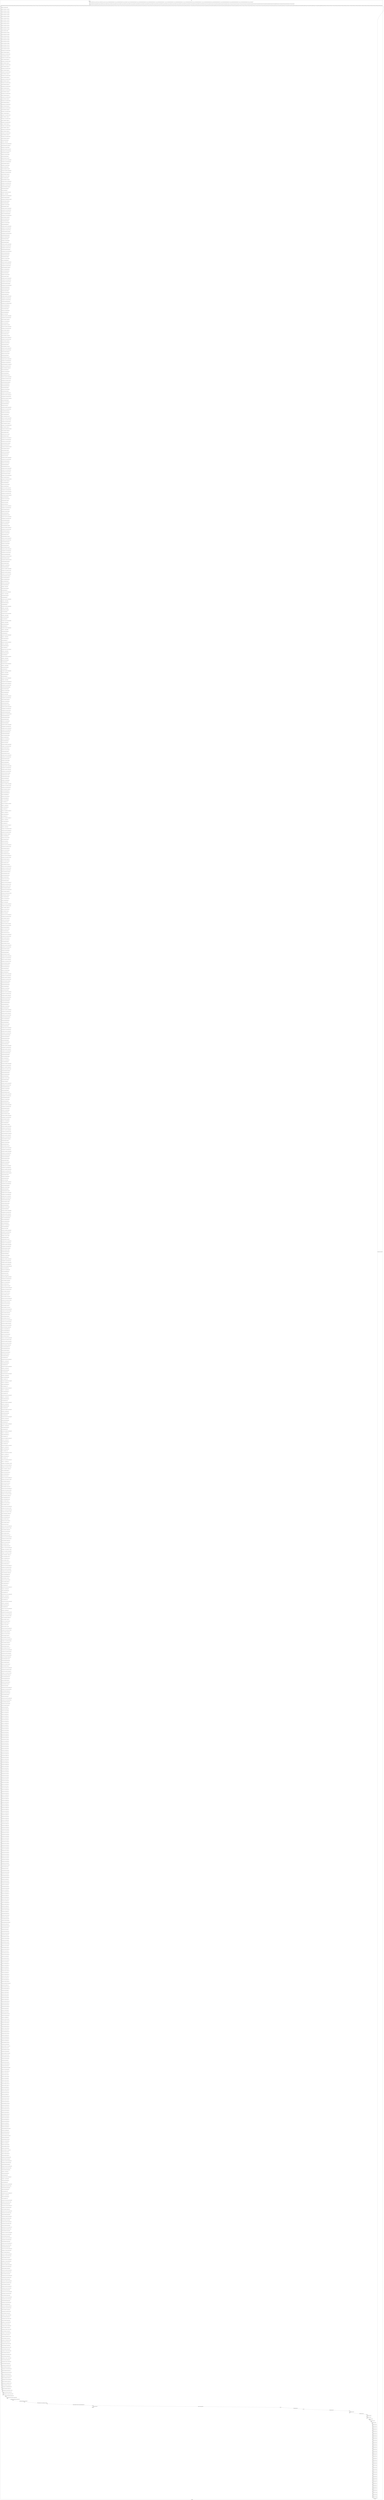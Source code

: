digraph G {
label="Btor2XCFA";
subgraph cluster_0 {
label="main";
main_init[];
l1[];
l3[];
l4[];
l5[];
l6[];
l7[];
l8[];
l9[];
l10[];
l11[];
l12[];
l13[];
l14[];
l15[];
l16[];
l17[];
l18[];
l19[];
l20[];
l21[];
l22[];
l23[];
l24[];
l25[];
l26[];
l27[];
l28[];
l29[];
l30[];
l31[];
l32[];
l33[];
l34[];
l35[];
l36[];
l37[];
l38[];
l39[];
l40[];
l41[];
l42[];
l43[];
l44[];
l45[];
l46[];
l47[];
l48[];
l49[];
l50[];
l51[];
l52[];
l53[];
l54[];
l55[];
l56[];
l57[];
l58[];
l59[];
l60[];
l61[];
l62[];
l63[];
l64[];
l65[];
l66[];
l67[];
l68[];
l69[];
l70[];
l71[];
l72[];
l73[];
l74[];
l75[];
l76[];
l77[];
l78[];
l79[];
l80[];
l81[];
l82[];
l83[];
l84[];
l85[];
l86[];
l87[];
l88[];
l89[];
l90[];
l91[];
l92[];
l93[];
l94[];
l95[];
l96[];
l97[];
l98[];
l99[];
l100[];
l101[];
l102[];
l103[];
l104[];
l105[];
l106[];
l107[];
l108[];
l109[];
l110[];
l111[];
l112[];
l113[];
l114[];
l115[];
l116[];
l117[];
l118[];
l119[];
l120[];
l121[];
l122[];
l123[];
l124[];
l125[];
l126[];
l127[];
l128[];
l129[];
l130[];
l131[];
l132[];
l133[];
l134[];
l135[];
l136[];
l137[];
l138[];
l139[];
l140[];
l141[];
l142[];
l143[];
l144[];
l145[];
l146[];
l147[];
l148[];
l149[];
l150[];
l151[];
l152[];
l153[];
l154[];
l155[];
l156[];
l157[];
l158[];
l159[];
l160[];
l161[];
l162[];
l163[];
l164[];
l165[];
l166[];
l167[];
l168[];
l169[];
l170[];
l171[];
l172[];
l173[];
l174[];
l175[];
l176[];
l177[];
l178[];
l179[];
l180[];
l181[];
l182[];
l183[];
l184[];
l185[];
l186[];
l187[];
l188[];
l189[];
l190[];
l191[];
l192[];
l193[];
l194[];
l195[];
l196[];
l197[];
l198[];
l199[];
l200[];
l201[];
l202[];
l203[];
l204[];
l205[];
l206[];
l207[];
l208[];
l209[];
l210[];
l211[];
l212[];
l213[];
l214[];
l215[];
l216[];
l217[];
l218[];
l219[];
l220[];
l221[];
l222[];
l223[];
l224[];
l225[];
l226[];
l227[];
l228[];
l229[];
l230[];
l231[];
l232[];
l233[];
l234[];
l235[];
l236[];
l237[];
l238[];
l239[];
l240[];
l241[];
l242[];
l243[];
l244[];
l245[];
l246[];
l247[];
l248[];
l249[];
l250[];
l251[];
l252[];
l253[];
l254[];
l255[];
l256[];
l257[];
l258[];
l259[];
l260[];
l261[];
l262[];
l263[];
l264[];
l265[];
l266[];
l267[];
l268[];
l269[];
l270[];
l271[];
l272[];
l273[];
l274[];
l275[];
l276[];
l277[];
l278[];
l279[];
l280[];
l281[];
l282[];
l283[];
l284[];
l285[];
l286[];
l287[];
l288[];
l289[];
l290[];
l291[];
l292[];
l293[];
l294[];
l295[];
l296[];
l297[];
l298[];
l299[];
l300[];
l301[];
l302[];
l303[];
l304[];
l305[];
l306[];
l307[];
l308[];
l309[];
l310[];
l311[];
l312[];
l313[];
l314[];
l315[];
l316[];
l317[];
l318[];
l319[];
l320[];
l321[];
l322[];
l323[];
l324[];
l325[];
l326[];
l327[];
l328[];
l329[];
l330[];
l331[];
l332[];
l333[];
l334[];
l335[];
l336[];
l337[];
l338[];
l339[];
l340[];
l341[];
l342[];
l343[];
l344[];
l345[];
l346[];
l347[];
l348[];
l349[];
l350[];
l351[];
l352[];
l353[];
l354[];
l355[];
l356[];
l357[];
l358[];
l359[];
l360[];
l361[];
l362[];
l363[];
l364[];
l365[];
l366[];
l367[];
l368[];
l369[];
l370[];
l371[];
l372[];
l373[];
l374[];
l375[];
l376[];
l377[];
l378[];
l379[];
l380[];
l381[];
l382[];
l383[];
l384[];
l385[];
l386[];
l387[];
l388[];
l389[];
l390[];
l391[];
l392[];
l393[];
l394[];
l395[];
l396[];
l397[];
l398[];
l399[];
l400[];
l401[];
l402[];
l403[];
l404[];
l405[];
l406[];
l407[];
l408[];
l409[];
l410[];
l411[];
l412[];
l413[];
l414[];
l415[];
l416[];
l417[];
l418[];
l419[];
l420[];
l421[];
l422[];
l423[];
l424[];
l425[];
l426[];
l427[];
l428[];
l429[];
l430[];
l431[];
l432[];
l433[];
l434[];
l435[];
l436[];
l437[];
l438[];
l439[];
l440[];
l441[];
l442[];
l443[];
l444[];
l445[];
l446[];
l447[];
l448[];
l449[];
l450[];
l451[];
l452[];
l453[];
l454[];
l455[];
l456[];
l457[];
l458[];
l459[];
l460[];
l461[];
l462[];
l463[];
l464[];
l465[];
l466[];
l467[];
l468[];
l469[];
l470[];
l471[];
l472[];
l473[];
l474[];
l475[];
l476[];
l477[];
l478[];
l479[];
l480[];
l481[];
l482[];
l483[];
l484[];
l485[];
l486[];
l487[];
l488[];
l489[];
l490[];
l491[];
l492[];
l493[];
l494[];
l495[];
l496[];
l497[];
l498[];
l499[];
l500[];
l501[];
l502[];
l503[];
l504[];
l505[];
l506[];
l507[];
l508[];
l509[];
l510[];
l511[];
l512[];
l513[];
l514[];
l515[];
l516[];
l517[];
l518[];
l519[];
l520[];
l521[];
l522[];
l523[];
l524[];
l525[];
l526[];
l527[];
l528[];
l529[];
l530[];
l531[];
l532[];
l533[];
l534[];
l535[];
l536[];
l537[];
l538[];
l539[];
l540[];
l541[];
l542[];
l543[];
l544[];
l545[];
l546[];
l547[];
l548[];
l549[];
l550[];
l551[];
l552[];
l553[];
l554[];
l555[];
l556[];
l557[];
l558[];
l559[];
l560[];
l561[];
l562[];
l563[];
l564[];
l565[];
l566[];
l567[];
l568[];
l569[];
l570[];
l571[];
l572[];
l573[];
l574[];
l575[];
l576[];
l577[];
l578[];
l579[];
l580[];
l581[];
l582[];
l583[];
l584[];
l585[];
l586[];
l587[];
l588[];
l589[];
l590[];
l591[];
l592[];
l593[];
l594[];
l595[];
l596[];
l597[];
l598[];
l599[];
l600[];
l601[];
l602[];
l603[];
l604[];
l605[];
l606[];
l607[];
l608[];
l609[];
l610[];
l611[];
l612[];
l613[];
l614[];
l615[];
l616[];
l617[];
l618[];
l619[];
l620[];
l621[];
l622[];
l623[];
l624[];
l625[];
l626[];
l627[];
l628[];
l629[];
l630[];
l631[];
l632[];
l633[];
l634[];
l635[];
l636[];
l637[];
l638[];
l639[];
l640[];
l641[];
l642[];
l643[];
l644[];
l645[];
l646[];
l647[];
l648[];
l649[];
l650[];
l651[];
l652[];
l653[];
l654[];
l655[];
l656[];
l657[];
l658[];
l659[];
l660[];
l661[];
l662[];
l663[];
l664[];
l665[];
l666[];
l667[];
l668[];
l669[];
l670[];
l671[];
l672[];
l673[];
l674[];
l675[];
l676[];
l677[];
l678[];
l679[];
l680[];
l681[];
l682[];
l683[];
l684[];
l685[];
l686[];
l687[];
l688[];
l689[];
l690[];
l691[];
l692[];
l693[];
l694[];
l695[];
l696[];
l697[];
l698[];
l699[];
l700[];
l701[];
l702[];
l703[];
l704[];
l705[];
l706[];
l707[];
l708[];
l709[];
l710[];
l711[];
l712[];
l713[];
l714[];
l715[];
l716[];
l717[];
l718[];
l719[];
l720[];
l721[];
l722[];
l723[];
l724[];
l725[];
l726[];
l727[];
l728[];
l729[];
l730[];
l731[];
l732[];
l733[];
l734[];
l735[];
l736[];
l737[];
l738[];
l739[];
l740[];
l741[];
l742[];
l743[];
l744[];
l745[];
l746[];
l747[];
l748[];
l749[];
l750[];
l751[];
l752[];
l753[];
l754[];
l755[];
l756[];
l757[];
l758[];
l759[];
l760[];
l761[];
l762[];
l763[];
l764[];
l765[];
l766[];
l767[];
l768[];
l769[];
l770[];
l771[];
l772[];
l773[];
l774[];
l775[];
l776[];
l777[];
l778[];
l779[];
l780[];
l781[];
l782[];
l783[];
l784[];
l785[];
l786[];
l787[];
l788[];
l789[];
l790[];
l791[];
l792[];
l793[];
l794[];
l795[];
l796[];
l797[];
l798[];
l799[];
l800[];
l801[];
l802[];
l803[];
l804[];
l805[];
l806[];
l807[];
l808[];
l809[];
l810[];
l811[];
l812[];
l813[];
l814[];
l815[];
l816[];
l817[];
l818[];
l819[];
l820[];
l821[];
l822[];
l823[];
l824[];
l825[];
l826[];
l827[];
l828[];
l829[];
l830[];
l831[];
l832[];
l833[];
l834[];
l835[];
l836[];
l837[];
l838[];
l839[];
l840[];
l841[];
l842[];
l843[];
l844[];
l845[];
l846[];
l847[];
l848[];
l849[];
l850[];
l851[];
l852[];
l853[];
l854[];
l855[];
l856[];
l857[];
l858[];
l859[];
l860[];
l861[];
l862[];
l863[];
l864[];
l865[];
l866[];
l867[];
l868[];
l869[];
l870[];
l871[];
l872[];
l873[];
l874[];
l875[];
l876[];
l877[];
l878[];
l879[];
l880[];
l881[];
l882[];
l883[];
l884[];
l885[];
l886[];
l887[];
l888[];
l889[];
l890[];
l891[];
l892[];
l893[];
l894[];
l895[];
l896[];
l897[];
l898[];
l899[];
l900[];
l901[];
l902[];
l903[];
l904[];
l905[];
l906[];
l907[];
l908[];
l909[];
l910[];
l911[];
l912[];
l913[];
l914[];
l915[];
l916[];
l917[];
l918[];
l919[];
l920[];
l921[];
l922[];
l923[];
l924[];
l925[];
l926[];
l927[];
l928[];
l929[];
l930[];
l931[];
l932[];
l933[];
l934[];
l935[];
l936[];
l937[];
l938[];
l939[];
l940[];
l941[];
l942[];
l943[];
l944[];
l945[];
l946[];
l947[];
l948[];
l949[];
l950[];
l951[];
l952[];
l953[];
l954[];
l955[];
l956[];
l957[];
l958[];
l959[];
l960[];
l961[];
l962[];
l963[];
l964[];
l965[];
l966[];
l967[];
l968[];
l969[];
l970[];
l971[];
l972[];
l973[];
l974[];
l975[];
l976[];
l977[];
l978[];
l979[];
l980[];
l981[];
l982[];
l983[];
l984[];
l985[];
l986[];
l987[];
l988[];
l989[];
l990[];
l991[];
l992[];
l993[];
l994[];
l995[];
l996[];
l997[];
l998[];
l999[];
l1000[];
l1001[];
l1002[];
l1003[];
l1004[];
l1005[];
l1006[];
l1007[];
l1008[];
l1009[];
l1010[];
l1011[];
l1012[];
l1013[];
l1014[];
l1015[];
l1016[];
l1017[];
l1018[];
l1019[];
l1020[];
l1021[];
l1022[];
l1023[];
l1024[];
l1025[];
l1026[];
l1027[];
l1028[];
l1029[];
l1030[];
l1031[];
l1032[];
l1033[];
l1034[];
l1035[];
l1036[];
l1037[];
l1038[];
l1039[];
l1040[];
l1041[];
l1042[];
l1043[];
l1044[];
l1045[];
l1046[];
l1047[];
l1048[];
l1049[];
l1050[];
l1051[];
l1052[];
l1053[];
l1054[];
l1055[];
l1056[];
l1057[];
l1058[];
l1059[];
l1060[];
l1061[];
l1062[];
l1063[];
l1064[];
l1065[];
l1066[];
l1067[];
l1068[];
l1069[];
l1070[];
l1071[];
l1072[];
l1073[];
l1074[];
l1075[];
l1076[];
l1077[];
l1078[];
l1079[];
l1080[];
l1081[];
l1082[];
l1083[];
l1084[];
l1085[];
l1086[];
l1087[];
l1088[];
l1089[];
l1090[];
l1091[];
l1092[];
l1093[];
l1094[];
l1095[];
l1096[];
l1097[];
l1098[];
l1099[];
l1100[];
l1101[];
l1102[];
l1103[];
l1104[];
l1105[];
l1106[];
l1107[];
l1108[];
l1109[];
l1110[];
l1111[];
l1112[];
l1113[];
l1114[];
l1115[];
l1116[];
l1117[];
l1118[];
l1119[];
l1120[];
l1121[];
l1122[];
l1123[];
l1124[];
l1125[];
l1126[];
l1127[];
l1128[];
l1129[];
l1130[];
l1131[];
l1132[];
l1133[];
l1134[];
l1135[];
l1136[];
l1137[];
l1138[];
l1139[];
l1140[];
l1141[];
l1142[];
l1143[];
l1144[];
l1145[];
l1146[];
l1147[];
l1148[];
l1149[];
l1150[];
l1151[];
l1152[];
l1153[];
l1154[];
l1155[];
l1156[];
l1157[];
l1158[];
l1159[];
l1160[];
l1161[];
l1162[];
l1163[];
l1164[];
l1165[];
l1166[];
l1167[];
l1168[];
l1169[];
l1170[];
l1171[];
l1172[];
l1173[];
l1174[];
l1175[];
l1176[];
l1177[];
l1178[];
l1179[];
l1180[];
l1181[];
l1182[];
l1183[];
l1184[];
l1185[];
l1186[];
l1187[];
l1188[];
l1189[];
l1190[];
l1191[];
l1192[];
l1193[];
l1194[];
l1195[];
l1196[];
l1197[];
l1198[];
l1199[];
l1200[];
l1201[];
l1202[];
l1203[];
l1204[];
l1205[];
l1206[];
l1207[];
l1208[];
l1209[];
l1210[];
l1211[];
l1212[];
l1213[];
l1214[];
l1215[];
l1216[];
l1217[];
l1218[];
l1219[];
l1220[];
l1221[];
l1222[];
l1223[];
l1224[];
l1225[];
l1226[];
l1227[];
l1228[];
l1229[];
l1230[];
l1231[];
l1232[];
l1233[];
l1234[];
l1235[];
l1236[];
l1237[];
l1238[];
l1239[];
l1240[];
l1241[];
l1242[];
l1243[];
l1244[];
l1245[];
l1246[];
l1247[];
l1248[];
l1249[];
l1250[];
l1251[];
l1252[];
l1253[];
l1254[];
l1255[];
l1256[];
l1257[];
l1258[];
l1259[];
l1260[];
l1261[];
l1262[];
l1263[];
l1264[];
l1265[];
l1266[];
l1267[];
l1268[];
l1269[];
l1270[];
l1271[];
l1272[];
l1273[];
l1274[];
l1275[];
l1276[];
l1277[];
l1278[];
l1279[];
l1280[];
l1281[];
l1282[];
l1283[];
l1284[];
l1285[];
l1286[];
l1287[];
l1288[];
l1289[];
l1290[];
l1291[];
l1292[];
l1293[];
l1294[];
l1295[];
l1296[];
l1297[];
l1298[];
l1299[];
l1300[];
l1301[];
l1302[];
l1303[];
l1304[];
l1305[];
l1306[];
l1307[];
l1308[];
l1309[];
l1310[];
l1311[];
l1312[];
l1313[];
l1314[];
l1315[];
l1316[];
l1317[];
l1318[];
l1319[];
l1320[];
l1321[];
l1322[];
l1323[];
l1324[];
l1325[];
l1326[];
l1327[];
l1328[];
l1329[];
l1330[];
l1331[];
l1332[];
l1333[];
l1334[];
l1335[];
l1336[];
l1337[];
l1338[];
l1339[];
l1340[];
l1341[];
l1342[];
main_error[];
l1343[];
l1344[];
l1345[];
l1346[];
l1347[];
l1348[];
l1349[];
l1350[];
l1351[];
l1352[];
l1353[];
l1354[];
l1355[];
l1356[];
l1357[];
l1358[];
l1359[];
l1360[];
l1361[];
l1362[];
l1363[];
l1364[];
l1365[];
l1366[];
l1367[];
l1368[];
l1369[];
l1370[];
l1371[];
l1372[];
l1373[];
l1374[];
l1375[];
l1376[];
l1377[];
l1378[];
l1379[];
l1380[];
l1381[];
l1382[];
l1383[];
l1384[];
l1385[];
l1386[];
l1387[];
l1388[];
l1389[];
l1390[];
l1391[];
l1392[];
l1393[];
l1394[];
main_init -> l1 [label="[(assign const_5 #b00000000),(assign const_56 #b0),(assign const_135 #b00000000),(assign const_288 #b1),(assign const_291 #b00000000000000000000000000000110),(assign const_292 #b000000000000000000000000),(assign const_305 #b00000001),(assign const_324 #b00000000000000000000000000000010),(assign const_325 #b00000000000000000000000000000001),(assign const_342 #b00000000000000000000000000000011),(assign const_354 #b00000000000000000000000000000111),(assign const_387 #b00000000000000000000000000001001),(assign const_399 #b00000000000000000000000000001011),(assign const_479 #b00000000000000000000000000000100),(assign const_491 #b00000000000000000000000000001101),(assign const_510 #b00000000000000000000000000000000),(assign const_562 #b00000000000000000000000000000101),(assign const_582 #b00000000000000000000000000001010),(assign const_656 #b00000000000000000000000000001100),(assign const_765 #b00000000000000000000000000001000),(assign const_1656 #b00000010)] "];
l3 -> l4 [label="[(havoc input_188),(havoc input_190),(havoc input_192),(havoc input_194),(havoc input_196),(havoc input_198),(havoc input_200),(havoc input_202),(havoc input_204),(havoc input_206),(havoc input_208),(havoc input_210),(havoc input_212),(havoc input_214),(havoc input_216),(havoc input_218),(havoc input_220),(havoc input_222),(havoc input_224),(havoc input_226),(havoc input_228),(havoc input_230),(havoc input_232),(havoc input_234),(havoc input_236),(havoc input_238),(havoc input_240),(havoc input_242),(havoc input_244),(havoc input_246),(havoc input_248),(havoc input_250),(havoc input_252),(havoc input_254),(havoc input_256),(havoc input_258),(havoc input_260),(havoc input_262),(havoc input_264),(havoc input_266),(havoc input_268),(havoc input_270),(havoc input_272),(havoc input_274),(havoc input_276),(havoc input_278),(havoc input_280),(havoc input_282),(havoc input_284),(havoc input_286),(havoc input_290),(havoc input_297),(havoc input_303),(havoc input_311),(havoc input_318),(havoc input_337),(havoc input_349),(havoc input_361),(havoc input_372),(havoc input_382),(havoc input_394),(havoc input_406),(havoc input_413),(havoc input_420),(havoc input_427),(havoc input_434),(havoc input_445),(havoc input_456),(havoc input_464),(havoc input_471),(havoc input_485),(havoc input_497),(havoc input_504),(havoc input_518),(havoc input_527),(havoc input_535),(havoc input_542),(havoc input_549),(havoc input_556),(havoc input_570),(havoc input_581),(havoc input_643),(havoc input_650),(havoc input_663),(havoc input_674),(havoc input_681),(havoc input_688),(havoc input_700),(havoc input_710),(havoc input_734),(havoc input_742),(havoc input_749),(havoc input_760),(havoc input_773),(havoc input_780),(havoc input_787),(havoc input_793),(havoc input_800),(havoc input_807),(havoc input_819),(havoc input_830),(havoc input_841),(havoc input_852),(havoc input_863),(havoc input_874),(havoc input_885),(havoc input_892),(havoc input_899),(havoc input_906),(havoc input_913),(havoc input_926),(havoc input_938),(havoc input_947),(havoc input_954),(havoc input_966),(havoc input_977),(havoc input_984),(havoc input_996),(havoc input_1005),(havoc input_1013),(havoc input_1020),(havoc input_1027),(havoc input_1034),(havoc input_1046),(havoc input_1057),(havoc input_1125),(havoc input_1132),(havoc input_1144),(havoc input_1155),(havoc input_1162),(havoc input_1169),(havoc input_1181),(havoc input_1192),(havoc input_1216),(havoc input_1224),(havoc input_1231),(havoc input_1243),(havoc input_1254),(havoc input_1261)] "];
l4 -> l5 [label="[(assign binary_111 (bvand state_57 state_59))] "];
l5 -> l6 [label="[(assign binary_112 (bvand binary_111 (bvnot state_61)))] "];
l6 -> l7 [label="[(assign binary_113 (bvand binary_112 (bvnot state_63)))] "];
l7 -> l8 [label="[(assign binary_114 (bvand binary_113 (bvnot state_65)))] "];
l8 -> l9 [label="[(assign binary_115 (bvand binary_114 (bvnot state_67)))] "];
l9 -> l10 [label="[(assign binary_116 (bvand binary_115 (bvnot state_69)))] "];
l10 -> l11 [label="[(assign binary_117 (bvand binary_116 (bvnot state_71)))] "];
l11 -> l12 [label="[(assign binary_118 (bvand binary_117 (bvnot state_73)))] "];
l12 -> l13 [label="[(assign binary_119 (bvand binary_118 (bvnot state_75)))] "];
l13 -> l14 [label="[(assign binary_120 (bvand binary_119 (bvnot state_77)))] "];
l14 -> l15 [label="[(assign binary_121 (bvand binary_120 (bvnot state_79)))] "];
l15 -> l16 [label="[(assign binary_122 (bvand binary_121 (bvnot state_81)))] "];
l16 -> l17 [label="[(assign binary_123 (bvand binary_122 (bvnot state_83)))] "];
l17 -> l18 [label="[(assign binary_124 (bvand binary_123 state_85))] "];
l18 -> l19 [label="[(assign binary_125 (bvand binary_124 (bvnot state_87)))] "];
l19 -> l20 [label="[(assign binary_126 (bvand binary_125 (bvnot state_89)))] "];
l20 -> l21 [label="[(assign binary_127 (bvand binary_126 (bvnot state_91)))] "];
l21 -> l22 [label="[(assign binary_128 (bvand binary_127 (bvnot state_93)))] "];
l22 -> l23 [label="[(assign binary_129 (bvand binary_128 (bvnot state_95)))] "];
l23 -> l24 [label="[(assign binary_130 (bvand binary_129 (bvnot state_97)))] "];
l24 -> l25 [label="[(assign binary_131 (bvand binary_130 (bvnot state_99)))] "];
l25 -> l26 [label="[(assign binary_132 (bvand binary_131 (bvnot state_101)))] "];
l26 -> l27 [label="[(assign binary_133 (bvand binary_132 (bvnot state_103)))] "];
l27 -> l28 [label="[(assign binary_134 (bvand binary_133 (bvnot state_105)))] "];
l28 -> l29 [label="[(assign comparison_136 (ite (= const_135 state_6) #b1 #b0))] "];
l29 -> l30 [label="[(assign binary_137 (bvand binary_134 comparison_136))] "];
l30 -> l31 [label="[(assign comparison_138 (ite (= const_135 state_8) #b1 #b0))] "];
l31 -> l32 [label="[(assign binary_139 (bvand binary_137 comparison_138))] "];
l32 -> l33 [label="[(assign comparison_140 (ite (= const_135 state_10) #b1 #b0))] "];
l33 -> l34 [label="[(assign binary_141 (bvand binary_139 comparison_140))] "];
l34 -> l35 [label="[(assign comparison_142 (ite (= const_135 state_12) #b1 #b0))] "];
l35 -> l36 [label="[(assign binary_143 (bvand binary_141 comparison_142))] "];
l36 -> l37 [label="[(assign comparison_144 (ite (= const_135 state_14) #b1 #b0))] "];
l37 -> l38 [label="[(assign binary_145 (bvand binary_143 comparison_144))] "];
l38 -> l39 [label="[(assign comparison_146 (ite (= const_135 state_16) #b1 #b0))] "];
l39 -> l40 [label="[(assign binary_147 (bvand binary_145 comparison_146))] "];
l40 -> l41 [label="[(assign comparison_148 (ite (= const_135 state_18) #b1 #b0))] "];
l41 -> l42 [label="[(assign binary_149 (bvand binary_147 comparison_148))] "];
l42 -> l43 [label="[(assign comparison_150 (ite (= const_135 state_20) #b1 #b0))] "];
l43 -> l44 [label="[(assign binary_151 (bvand binary_149 comparison_150))] "];
l44 -> l45 [label="[(assign comparison_152 (ite (= const_135 state_22) #b1 #b0))] "];
l45 -> l46 [label="[(assign binary_153 (bvand binary_151 comparison_152))] "];
l46 -> l47 [label="[(assign comparison_154 (ite (= const_135 state_24) #b1 #b0))] "];
l47 -> l48 [label="[(assign binary_155 (bvand binary_153 comparison_154))] "];
l48 -> l49 [label="[(assign comparison_156 (ite (= const_135 state_26) #b1 #b0))] "];
l49 -> l50 [label="[(assign binary_157 (bvand binary_155 comparison_156))] "];
l50 -> l51 [label="[(assign comparison_158 (ite (= const_135 state_28) #b1 #b0))] "];
l51 -> l52 [label="[(assign binary_159 (bvand binary_157 comparison_158))] "];
l52 -> l53 [label="[(assign comparison_160 (ite (= const_135 state_30) #b1 #b0))] "];
l53 -> l54 [label="[(assign binary_161 (bvand binary_159 comparison_160))] "];
l54 -> l55 [label="[(assign comparison_162 (ite (= const_135 state_32) #b1 #b0))] "];
l55 -> l56 [label="[(assign binary_163 (bvand binary_161 comparison_162))] "];
l56 -> l57 [label="[(assign comparison_164 (ite (= const_135 state_34) #b1 #b0))] "];
l57 -> l58 [label="[(assign binary_165 (bvand binary_163 comparison_164))] "];
l58 -> l59 [label="[(assign comparison_166 (ite (= const_135 state_36) #b1 #b0))] "];
l59 -> l60 [label="[(assign binary_167 (bvand binary_165 comparison_166))] "];
l60 -> l61 [label="[(assign comparison_168 (ite (= const_135 state_38) #b1 #b0))] "];
l61 -> l62 [label="[(assign binary_169 (bvand binary_167 comparison_168))] "];
l62 -> l63 [label="[(assign comparison_170 (ite (= const_135 state_40) #b1 #b0))] "];
l63 -> l64 [label="[(assign binary_171 (bvand binary_169 comparison_170))] "];
l64 -> l65 [label="[(assign comparison_172 (ite (= const_135 state_42) #b1 #b0))] "];
l65 -> l66 [label="[(assign binary_173 (bvand binary_171 comparison_172))] "];
l66 -> l67 [label="[(assign comparison_174 (ite (= const_135 state_44) #b1 #b0))] "];
l67 -> l68 [label="[(assign binary_175 (bvand binary_173 comparison_174))] "];
l68 -> l69 [label="[(assign comparison_176 (ite (= const_135 state_46) #b1 #b0))] "];
l69 -> l70 [label="[(assign binary_177 (bvand binary_175 comparison_176))] "];
l70 -> l71 [label="[(assign comparison_178 (ite (= const_135 state_48) #b1 #b0))] "];
l71 -> l72 [label="[(assign binary_179 (bvand binary_177 comparison_178))] "];
l72 -> l73 [label="[(assign comparison_180 (ite (= const_135 state_50) #b1 #b0))] "];
l73 -> l74 [label="[(assign binary_181 (bvand binary_179 comparison_180))] "];
l74 -> l75 [label="[(assign comparison_182 (ite (= const_135 state_52) #b1 #b0))] "];
l75 -> l76 [label="[(assign binary_183 (bvand binary_181 comparison_182))] "];
l76 -> l77 [label="[(assign comparison_184 (ite (= const_135 state_54) #b1 #b0))] "];
l77 -> l78 [label="[(assign binary_185 (bvand binary_183 comparison_184))] "];
l78 -> l79 [label="[(assign binary_186 (bvand state_109 binary_185))] "];
l79 -> l80 [label="[(assign binary_293 (++ const_292 input_188))] "];
l80 -> l81 [label="[(assign comparison_294 (ite (bvule const_291 binary_293) #b1 #b0))] "];
l81 -> l82 [label="[(assign binary_295 (bvand input_238 (bvnot comparison_294)))] "];
l82 -> l83 [label="[(assign binary_296 (bvor (bvnot input_290) binary_295))] "];
l83 -> l84 [label="[(assign ternary_298 (ite (= input_290 #b1) const_135 input_190))] "];
l84 -> l85 [label="[(assign comparison_299 (ite (= const_135 ternary_298) #b1 #b0))] "];
l85 -> l86 [label="[(assign binary_300 (bvand input_240 comparison_299))] "];
l86 -> l87 [label="[(assign binary_301 (bvor (bvnot input_297) binary_300))] "];
l87 -> l88 [label="[(assign binary_302 (bvand binary_296 binary_301))] "];
l88 -> l89 [label="[(assign binary_304 (bvand input_240 (bvnot input_297)))] "];
l89 -> l90 [label="[(assign ternary_306 (ite (= input_297 #b1) const_305 ternary_298))] "];
l90 -> l91 [label="[(assign comparison_307 (ite (= const_135 ternary_306) #b1 #b0))] "];
l91 -> l92 [label="[(assign binary_308 (bvand binary_304 comparison_307))] "];
l92 -> l93 [label="[(assign binary_309 (bvor (bvnot input_303) binary_308))] "];
l93 -> l94 [label="[(assign binary_310 (bvand binary_302 binary_309))] "];
l94 -> l95 [label="[(assign binary_312 (bvand binary_304 (bvnot input_303)))] "];
l95 -> l96 [label="[(assign ternary_313 (ite (= input_303 #b1) const_305 ternary_306))] "];
l96 -> l97 [label="[(assign comparison_314 (ite (= const_135 ternary_313) #b1 #b0))] "];
l97 -> l98 [label="[(assign binary_315 (bvand binary_312 comparison_314))] "];
l98 -> l99 [label="[(assign binary_316 (bvor (bvnot input_311) binary_315))] "];
l99 -> l100 [label="[(assign binary_317 (bvand binary_310 binary_316))] "];
l100 -> l101 [label="[(assign binary_319 (bvand binary_312 (bvnot input_311)))] "];
l101 -> l102 [label="[(assign ternary_320 (ite (= input_311 #b1) const_305 ternary_313))] "];
l102 -> l103 [label="[(assign comparison_321 (ite (= const_135 ternary_320) #b1 #b0))] "];
l103 -> l104 [label="[(assign comparison_322 (ite (= const_135 input_204) #b1 #b0))] "];
l104 -> l105 [label="[(assign binary_323 (bvand comparison_321 comparison_322))] "];
l105 -> l106 [label="[(assign binary_326 (bvadd const_325 binary_293))] "];
l106 -> l107 [label="[(assign slice_327 (extract binary_326 0 8))] "];
l107 -> l108 [label="[(assign ternary_328 (ite (= input_290 #b1) slice_327 input_188))] "];
l108 -> l109 [label="[(assign binary_329 (++ const_292 ternary_328))] "];
l109 -> l110 [label="[(assign comparison_330 (ite (bvule const_324 binary_329) #b1 #b0))] "];
l110 -> l111 [label="[(assign binary_331 (bvand binary_323 comparison_330))] "];
l111 -> l112 [label="[(assign comparison_332 (ite (bvule binary_329 const_291) #b1 #b0))] "];
l112 -> l113 [label="[(assign binary_333 (bvand binary_331 comparison_332))] "];
l113 -> l114 [label="[(assign binary_334 (bvand binary_319 binary_333))] "];
l114 -> l115 [label="[(assign binary_335 (bvor (bvnot input_318) binary_334))] "];
l115 -> l116 [label="[(assign binary_336 (bvand binary_317 binary_335))] "];
l116 -> l117 [label="[(assign ternary_338 (ite (= input_318 #b1) const_305 ternary_320))] "];
l117 -> l118 [label="[(assign comparison_339 (ite (= const_135 ternary_338) #b1 #b0))] "];
l118 -> l119 [label="[(assign comparison_340 (ite (= const_135 input_210) #b1 #b0))] "];
l119 -> l120 [label="[(assign binary_341 (bvand comparison_339 comparison_340))] "];
l120 -> l121 [label="[(assign comparison_343 (ite (bvule const_342 binary_329) #b1 #b0))] "];
l121 -> l122 [label="[(assign binary_344 (bvand binary_341 comparison_343))] "];
l122 -> l123 [label="[(assign binary_345 (bvand comparison_332 binary_344))] "];
l123 -> l124 [label="[(assign binary_346 (bvand binary_319 binary_345))] "];
l124 -> l125 [label="[(assign binary_347 (bvor (bvnot input_337) binary_346))] "];
l125 -> l126 [label="[(assign binary_348 (bvand binary_336 binary_347))] "];
l126 -> l127 [label="[(assign ternary_350 (ite (= input_337 #b1) const_305 ternary_338))] "];
l127 -> l128 [label="[(assign comparison_351 (ite (= const_135 ternary_350) #b1 #b0))] "];
l128 -> l129 [label="[(assign comparison_352 (ite (= const_135 input_216) #b1 #b0))] "];
l129 -> l130 [label="[(assign binary_353 (bvand comparison_351 comparison_352))] "];
l130 -> l131 [label="[(assign comparison_355 (ite (bvule const_354 binary_329) #b1 #b0))] "];
l131 -> l132 [label="[(assign binary_356 (bvand binary_353 comparison_355))] "];
l132 -> l133 [label="[(assign binary_357 (bvand comparison_332 binary_356))] "];
l133 -> l134 [label="[(assign binary_358 (bvand binary_319 binary_357))] "];
l134 -> l135 [label="[(assign binary_359 (bvor (bvnot input_349) binary_358))] "];
l135 -> l136 [label="[(assign binary_360 (bvand binary_348 binary_359))] "];
l136 -> l137 [label="[(assign ternary_362 (ite (= input_349 #b1) const_305 ternary_350))] "];
l137 -> l138 [label="[(assign comparison_363 (ite (= const_135 ternary_362) #b1 #b0))] "];
l138 -> l139 [label="[(assign comparison_364 (ite (= const_135 input_218) #b1 #b0))] "];
l139 -> l140 [label="[(assign binary_365 (bvand comparison_363 comparison_364))] "];
l140 -> l141 [label="[(assign comparison_366 (ite (bvule const_291 binary_329) #b1 #b0))] "];
l141 -> l142 [label="[(assign binary_367 (bvand binary_365 comparison_366))] "];
l142 -> l143 [label="[(assign binary_368 (bvand comparison_332 binary_367))] "];
l143 -> l144 [label="[(assign binary_369 (bvand binary_319 binary_368))] "];
l144 -> l145 [label="[(assign binary_370 (bvor (bvnot input_361) binary_369))] "];
l145 -> l146 [label="[(assign binary_371 (bvand binary_360 binary_370))] "];
l146 -> l147 [label="[(assign ternary_373 (ite (= input_361 #b1) const_305 ternary_362))] "];
l147 -> l148 [label="[(assign comparison_374 (ite (= const_135 ternary_373) #b1 #b0))] "];
l148 -> l149 [label="[(assign comparison_375 (ite (= const_135 input_220) #b1 #b0))] "];
l149 -> l150 [label="[(assign binary_376 (bvand comparison_374 comparison_375))] "];
l150 -> l151 [label="[(assign binary_377 (bvand comparison_355 binary_376))] "];
l151 -> l152 [label="[(assign binary_378 (bvand comparison_332 binary_377))] "];
l152 -> l153 [label="[(assign binary_379 (bvand binary_319 binary_378))] "];
l153 -> l154 [label="[(assign binary_380 (bvor (bvnot input_372) binary_379))] "];
l154 -> l155 [label="[(assign binary_381 (bvand binary_371 binary_380))] "];
l155 -> l156 [label="[(assign ternary_383 (ite (= input_372 #b1) const_305 ternary_373))] "];
l156 -> l157 [label="[(assign comparison_384 (ite (= const_135 ternary_383) #b1 #b0))] "];
l157 -> l158 [label="[(assign comparison_385 (ite (= const_135 input_222) #b1 #b0))] "];
l158 -> l159 [label="[(assign binary_386 (bvand comparison_384 comparison_385))] "];
l159 -> l160 [label="[(assign comparison_388 (ite (bvule const_387 binary_329) #b1 #b0))] "];
l160 -> l161 [label="[(assign binary_389 (bvand binary_386 comparison_388))] "];
l161 -> l162 [label="[(assign binary_390 (bvand comparison_332 binary_389))] "];
l162 -> l163 [label="[(assign binary_391 (bvand binary_319 binary_390))] "];
l163 -> l164 [label="[(assign binary_392 (bvor (bvnot input_382) binary_391))] "];
l164 -> l165 [label="[(assign binary_393 (bvand binary_381 binary_392))] "];
l165 -> l166 [label="[(assign ternary_395 (ite (= input_382 #b1) const_305 ternary_383))] "];
l166 -> l167 [label="[(assign comparison_396 (ite (= const_135 ternary_395) #b1 #b0))] "];
l167 -> l168 [label="[(assign comparison_397 (ite (= const_135 input_228) #b1 #b0))] "];
l168 -> l169 [label="[(assign binary_398 (bvand comparison_396 comparison_397))] "];
l169 -> l170 [label="[(assign comparison_400 (ite (bvule const_399 binary_329) #b1 #b0))] "];
l170 -> l171 [label="[(assign binary_401 (bvand binary_398 comparison_400))] "];
l171 -> l172 [label="[(assign binary_402 (bvand comparison_332 binary_401))] "];
l172 -> l173 [label="[(assign binary_403 (bvand binary_319 binary_402))] "];
l173 -> l174 [label="[(assign binary_404 (bvor (bvnot input_394) binary_403))] "];
l174 -> l175 [label="[(assign binary_405 (bvand binary_393 binary_404))] "];
l175 -> l176 [label="[(assign binary_407 (bvor input_242 input_297))] "];
l176 -> l177 [label="[(assign ternary_408 (ite (= input_394 #b1) const_305 ternary_395))] "];
l177 -> l178 [label="[(assign comparison_409 (ite (= const_135 ternary_408) #b1 #b0))] "];
l178 -> l179 [label="[(assign binary_410 (bvand binary_407 comparison_409))] "];
l179 -> l180 [label="[(assign binary_411 (bvor (bvnot input_406) binary_410))] "];
l180 -> l181 [label="[(assign binary_412 (bvand binary_405 binary_411))] "];
l181 -> l182 [label="[(assign binary_414 (bvand binary_407 (bvnot input_406)))] "];
l182 -> l183 [label="[(assign ternary_415 (ite (= input_406 #b1) const_305 ternary_408))] "];
l183 -> l184 [label="[(assign comparison_416 (ite (= const_135 ternary_415) #b1 #b0))] "];
l184 -> l185 [label="[(assign binary_417 (bvand binary_414 comparison_416))] "];
l185 -> l186 [label="[(assign binary_418 (bvor (bvnot input_413) binary_417))] "];
l186 -> l187 [label="[(assign binary_419 (bvand binary_412 binary_418))] "];
l187 -> l188 [label="[(assign binary_421 (bvand binary_414 (bvnot input_413)))] "];
l188 -> l189 [label="[(assign ternary_422 (ite (= input_413 #b1) const_305 ternary_415))] "];
l189 -> l190 [label="[(assign comparison_423 (ite (= const_135 ternary_422) #b1 #b0))] "];
l190 -> l191 [label="[(assign binary_424 (bvand binary_421 comparison_423))] "];
l191 -> l192 [label="[(assign binary_425 (bvor (bvnot input_420) binary_424))] "];
l192 -> l193 [label="[(assign binary_426 (bvand binary_419 binary_425))] "];
l193 -> l194 [label="[(assign binary_428 (bvand binary_421 (bvnot input_420)))] "];
l194 -> l195 [label="[(assign ternary_429 (ite (= input_420 #b1) const_305 ternary_422))] "];
l195 -> l196 [label="[(assign comparison_430 (ite (= const_135 ternary_429) #b1 #b0))] "];
l196 -> l197 [label="[(assign binary_431 (bvand binary_428 comparison_430))] "];
l197 -> l198 [label="[(assign binary_432 (bvor (bvnot input_427) binary_431))] "];
l198 -> l199 [label="[(assign binary_433 (bvand binary_426 binary_432))] "];
l199 -> l200 [label="[(assign binary_435 (bvand binary_428 (bvnot input_427)))] "];
l200 -> l201 [label="[(assign ternary_436 (ite (= input_427 #b1) const_305 ternary_429))] "];
l201 -> l202 [label="[(assign comparison_437 (ite (= const_135 ternary_436) #b1 #b0))] "];
l202 -> l203 [label="[(assign comparison_438 (ite (= const_135 input_236) #b1 #b0))] "];
l203 -> l204 [label="[(assign binary_439 (bvand comparison_437 (bvnot comparison_438)))] "];
l204 -> l205 [label="[(assign comparison_440 (ite (= const_135 input_232) #b1 #b0))] "];
l205 -> l206 [label="[(assign binary_441 (bvand binary_439 (bvnot comparison_440)))] "];
l206 -> l207 [label="[(assign binary_442 (bvand binary_435 binary_441))] "];
l207 -> l208 [label="[(assign binary_443 (bvor (bvnot input_434) binary_442))] "];
l208 -> l209 [label="[(assign binary_444 (bvand binary_433 binary_443))] "];
l209 -> l210 [label="[(assign binary_446 (bvand binary_435 (bvnot input_434)))] "];
l210 -> l211 [label="[(assign ternary_447 (ite (= input_434 #b1) const_305 ternary_436))] "];
l211 -> l212 [label="[(assign comparison_448 (ite (= const_135 ternary_447) #b1 #b0))] "];
l212 -> l213 [label="[(assign comparison_449 (ite (= const_135 input_212) #b1 #b0))] "];
l213 -> l214 [label="[(assign binary_450 (bvand comparison_448 comparison_449))] "];
l214 -> l215 [label="[(assign binary_451 (bvand comparison_366 binary_450))] "];
l215 -> l216 [label="[(assign binary_452 (bvand comparison_332 binary_451))] "];
l216 -> l217 [label="[(assign binary_453 (bvand binary_446 binary_452))] "];
l217 -> l218 [label="[(assign binary_454 (bvor (bvnot input_445) binary_453))] "];
l218 -> l219 [label="[(assign binary_455 (bvand binary_444 binary_454))] "];
l219 -> l220 [label="[(assign comparison_457 (ite (= const_135 input_230) #b1 #b0))] "];
l220 -> l221 [label="[(assign ternary_458 (ite (= input_445 #b1) const_305 ternary_447))] "];
l221 -> l222 [label="[(assign comparison_459 (ite (= const_135 ternary_458) #b1 #b0))] "];
l222 -> l223 [label="[(assign binary_460 (bvand (bvnot comparison_457) comparison_459))] "];
l223 -> l224 [label="[(assign binary_461 (bvand binary_446 binary_460))] "];
l224 -> l225 [label="[(assign binary_462 (bvor (bvnot input_456) binary_461))] "];
l225 -> l226 [label="[(assign binary_463 (bvand binary_455 binary_462))] "];
l226 -> l227 [label="[(assign binary_465 (bvor input_256 input_413))] "];
l227 -> l228 [label="[(assign ternary_466 (ite (= input_456 #b1) const_305 ternary_458))] "];
l228 -> l229 [label="[(assign comparison_467 (ite (= const_135 ternary_466) #b1 #b0))] "];
l229 -> l230 [label="[(assign binary_468 (bvand binary_465 comparison_467))] "];
l230 -> l231 [label="[(assign binary_469 (bvor (bvnot input_464) binary_468))] "];
l231 -> l232 [label="[(assign binary_470 (bvand binary_463 binary_469))] "];
l232 -> l233 [label="[(assign binary_472 (bvand binary_465 (bvnot input_464)))] "];
l233 -> l234 [label="[(assign ternary_473 (ite (= input_464 #b1) const_305 ternary_466))] "];
l234 -> l235 [label="[(assign comparison_474 (ite (= const_135 ternary_473) #b1 #b0))] "];
l235 -> l236 [label="[(assign comparison_475 (ite (= const_135 input_202) #b1 #b0))] "];
l236 -> l237 [label="[(assign binary_476 (bvand comparison_474 comparison_475))] "];
l237 -> l238 [label="[(assign comparison_477 (ite (bvule const_325 binary_329) #b1 #b0))] "];
l238 -> l239 [label="[(assign binary_478 (bvand binary_476 comparison_477))] "];
l239 -> l240 [label="[(assign comparison_480 (ite (bvule binary_329 const_479) #b1 #b0))] "];
l240 -> l241 [label="[(assign binary_481 (bvand binary_478 comparison_480))] "];
l241 -> l242 [label="[(assign binary_482 (bvand binary_472 binary_481))] "];
l242 -> l243 [label="[(assign binary_483 (bvor (bvnot input_471) binary_482))] "];
l243 -> l244 [label="[(assign binary_484 (bvand binary_470 binary_483))] "];
l244 -> l245 [label="[(assign ternary_486 (ite (= input_471 #b1) const_305 ternary_473))] "];
l245 -> l246 [label="[(assign comparison_487 (ite (= const_135 ternary_486) #b1 #b0))] "];
l246 -> l247 [label="[(assign comparison_488 (ite (= const_135 input_226) #b1 #b0))] "];
l247 -> l248 [label="[(assign binary_489 (bvand comparison_487 comparison_488))] "];
l248 -> l249 [label="[(assign binary_490 (bvand comparison_388 binary_489))] "];
l249 -> l250 [label="[(assign comparison_492 (ite (bvule binary_329 const_491) #b1 #b0))] "];
l250 -> l251 [label="[(assign binary_493 (bvand binary_490 comparison_492))] "];
l251 -> l252 [label="[(assign binary_494 (bvand binary_472 binary_493))] "];
l252 -> l253 [label="[(assign binary_495 (bvor (bvnot input_485) binary_494))] "];
l253 -> l254 [label="[(assign binary_496 (bvand binary_484 binary_495))] "];
l254 -> l255 [label="[(assign binary_498 (bvor input_254 input_420))] "];
l255 -> l256 [label="[(assign ternary_499 (ite (= input_485 #b1) const_305 ternary_486))] "];
l256 -> l257 [label="[(assign comparison_500 (ite (= const_135 ternary_499) #b1 #b0))] "];
l257 -> l258 [label="[(assign binary_501 (bvand binary_498 comparison_500))] "];
l258 -> l259 [label="[(assign binary_502 (bvor (bvnot input_497) binary_501))] "];
l259 -> l260 [label="[(assign binary_503 (bvand binary_496 binary_502))] "];
l260 -> l261 [label="[(assign binary_505 (bvand binary_498 (bvnot input_497)))] "];
l261 -> l262 [label="[(assign ternary_506 (ite (= input_497 #b1) const_305 ternary_499))] "];
l262 -> l263 [label="[(assign comparison_507 (ite (= const_135 ternary_506) #b1 #b0))] "];
l263 -> l264 [label="[(assign comparison_508 (ite (= const_135 input_198) #b1 #b0))] "];
l264 -> l265 [label="[(assign binary_509 (bvand comparison_507 comparison_508))] "];
l265 -> l266 [label="[(assign comparison_511 (ite (bvule const_510 binary_329) #b1 #b0))] "];
l266 -> l267 [label="[(assign binary_512 (bvand binary_509 comparison_511))] "];
l267 -> l268 [label="[(assign comparison_513 (ite (bvule binary_329 const_324) #b1 #b0))] "];
l268 -> l269 [label="[(assign binary_514 (bvand binary_512 comparison_513))] "];
l269 -> l270 [label="[(assign binary_515 (bvand binary_505 binary_514))] "];
l270 -> l271 [label="[(assign binary_516 (bvor (bvnot input_504) binary_515))] "];
l271 -> l272 [label="[(assign binary_517 (bvand binary_503 binary_516))] "];
l272 -> l273 [label="[(assign ternary_519 (ite (= input_456 #b1) const_305 input_234))] "];
l273 -> l274 [label="[(assign comparison_520 (ite (= const_135 ternary_519) #b1 #b0))] "];
l274 -> l275 [label="[(assign ternary_521 (ite (= input_504 #b1) const_305 ternary_506))] "];
l275 -> l276 [label="[(assign comparison_522 (ite (= const_135 ternary_521) #b1 #b0))] "];
l276 -> l277 [label="[(assign binary_523 (bvand (bvnot comparison_520) comparison_522))] "];
l277 -> l278 [label="[(assign binary_524 (bvand binary_505 binary_523))] "];
l278 -> l279 [label="[(assign binary_525 (bvor (bvnot input_518) binary_524))] "];
l279 -> l280 [label="[(assign binary_526 (bvand binary_517 binary_525))] "];
l280 -> l281 [label="[(assign binary_528 (bvor input_246 input_303))] "];
l281 -> l282 [label="[(assign binary_529 (bvor binary_528 input_427))] "];
l282 -> l283 [label="[(assign ternary_530 (ite (= input_518 #b1) const_305 ternary_521))] "];
l283 -> l284 [label="[(assign comparison_531 (ite (= const_135 ternary_530) #b1 #b0))] "];
l284 -> l285 [label="[(assign binary_532 (bvand binary_529 comparison_531))] "];
l285 -> l286 [label="[(assign binary_533 (bvor (bvnot input_527) binary_532))] "];
l286 -> l287 [label="[(assign binary_534 (bvand binary_526 binary_533))] "];
l287 -> l288 [label="[(assign binary_536 (bvand binary_529 (bvnot input_527)))] "];
l288 -> l289 [label="[(assign ternary_537 (ite (= input_527 #b1) const_305 ternary_530))] "];
l289 -> l290 [label="[(assign comparison_538 (ite (= const_135 ternary_537) #b1 #b0))] "];
l290 -> l291 [label="[(assign binary_539 (bvand binary_536 comparison_538))] "];
l291 -> l292 [label="[(assign binary_540 (bvor (bvnot input_535) binary_539))] "];
l292 -> l293 [label="[(assign binary_541 (bvand binary_534 binary_540))] "];
l293 -> l294 [label="[(assign binary_543 (bvand binary_536 (bvnot input_535)))] "];
l294 -> l295 [label="[(assign ternary_544 (ite (= input_535 #b1) const_305 ternary_537))] "];
l295 -> l296 [label="[(assign comparison_545 (ite (= const_135 ternary_544) #b1 #b0))] "];
l296 -> l297 [label="[(assign binary_546 (bvand binary_543 comparison_545))] "];
l297 -> l298 [label="[(assign binary_547 (bvor (bvnot input_542) binary_546))] "];
l298 -> l299 [label="[(assign binary_548 (bvand binary_541 binary_547))] "];
l299 -> l300 [label="[(assign binary_550 (bvand binary_543 (bvnot input_542)))] "];
l300 -> l301 [label="[(assign ternary_551 (ite (= input_542 #b1) const_305 ternary_544))] "];
l301 -> l302 [label="[(assign comparison_552 (ite (= const_135 ternary_551) #b1 #b0))] "];
l302 -> l303 [label="[(assign binary_553 (bvand binary_550 comparison_552))] "];
l303 -> l304 [label="[(assign binary_554 (bvor (bvnot input_549) binary_553))] "];
l304 -> l305 [label="[(assign binary_555 (bvand binary_548 binary_554))] "];
l305 -> l306 [label="[(assign binary_557 (bvand binary_550 (bvnot input_549)))] "];
l306 -> l307 [label="[(assign ternary_558 (ite (= input_549 #b1) const_305 ternary_551))] "];
l307 -> l308 [label="[(assign comparison_559 (ite (= const_135 ternary_558) #b1 #b0))] "];
l308 -> l309 [label="[(assign comparison_560 (ite (= const_135 input_208) #b1 #b0))] "];
l309 -> l310 [label="[(assign binary_561 (bvand comparison_559 comparison_560))] "];
l310 -> l311 [label="[(assign comparison_563 (ite (bvule const_562 binary_329) #b1 #b0))] "];
l311 -> l312 [label="[(assign binary_564 (bvand binary_561 comparison_563))] "];
l312 -> l313 [label="[(assign comparison_565 (ite (bvule binary_329 const_562) #b1 #b0))] "];
l313 -> l314 [label="[(assign binary_566 (bvand binary_564 comparison_565))] "];
l314 -> l315 [label="[(assign binary_567 (bvand binary_557 binary_566))] "];
l315 -> l316 [label="[(assign binary_568 (bvor (bvnot input_556) binary_567))] "];
l316 -> l317 [label="[(assign binary_569 (bvand binary_555 binary_568))] "];
l317 -> l318 [label="[(assign ternary_571 (ite (= input_556 #b1) const_305 ternary_558))] "];
l318 -> l319 [label="[(assign comparison_572 (ite (= const_135 ternary_571) #b1 #b0))] "];
l319 -> l320 [label="[(assign ternary_573 (ite (= input_445 #b1) const_305 input_212))] "];
l320 -> l321 [label="[(assign comparison_574 (ite (= const_135 ternary_573) #b1 #b0))] "];
l321 -> l322 [label="[(assign binary_575 (bvand comparison_572 comparison_574))] "];
l322 -> l323 [label="[(assign binary_576 (bvand comparison_366 binary_575))] "];
l323 -> l324 [label="[(assign binary_577 (bvand comparison_332 binary_576))] "];
l324 -> l325 [label="[(assign binary_578 (bvand binary_557 binary_577))] "];
l325 -> l326 [label="[(assign binary_579 (bvor (bvnot input_570) binary_578))] "];
l326 -> l327 [label="[(assign binary_580 (bvand binary_569 binary_579))] "];
l327 -> l328 [label="[(assign binary_583 (++ const_292 input_196))] "];
l328 -> l329 [label="[(assign binary_584 (bvadd const_325 binary_583))] "];
l329 -> l330 [label="[(assign slice_585 (extract binary_584 0 8))] "];
l330 -> l331 [label="[(assign ternary_586 (ite (= input_318 #b1) slice_585 input_196))] "];
l331 -> l332 [label="[(assign binary_587 (++ const_292 ternary_586))] "];
l332 -> l333 [label="[(assign binary_588 (bvadd const_325 binary_587))] "];
l333 -> l334 [label="[(assign slice_589 (extract binary_588 0 8))] "];
l334 -> l335 [label="[(assign ternary_590 (ite (= input_337 #b1) slice_589 ternary_586))] "];
l335 -> l336 [label="[(assign binary_591 (++ const_292 ternary_590))] "];
l336 -> l337 [label="[(assign binary_592 (bvadd const_325 binary_591))] "];
l337 -> l338 [label="[(assign slice_593 (extract binary_592 0 8))] "];
l338 -> l339 [label="[(assign ternary_594 (ite (= input_349 #b1) slice_593 ternary_590))] "];
l339 -> l340 [label="[(assign binary_595 (++ const_292 ternary_594))] "];
l340 -> l341 [label="[(assign binary_596 (bvadd const_325 binary_595))] "];
l341 -> l342 [label="[(assign slice_597 (extract binary_596 0 8))] "];
l342 -> l343 [label="[(assign ternary_598 (ite (= input_361 #b1) slice_597 ternary_594))] "];
l343 -> l344 [label="[(assign binary_599 (++ const_292 ternary_598))] "];
l344 -> l345 [label="[(assign binary_600 (bvadd const_325 binary_599))] "];
l345 -> l346 [label="[(assign slice_601 (extract binary_600 0 8))] "];
l346 -> l347 [label="[(assign ternary_602 (ite (= input_372 #b1) slice_601 ternary_598))] "];
l347 -> l348 [label="[(assign binary_603 (++ const_292 ternary_602))] "];
l348 -> l349 [label="[(assign binary_604 (bvadd const_325 binary_603))] "];
l349 -> l350 [label="[(assign slice_605 (extract binary_604 0 8))] "];
l350 -> l351 [label="[(assign ternary_606 (ite (= input_382 #b1) slice_605 ternary_602))] "];
l351 -> l352 [label="[(assign binary_607 (++ const_292 ternary_606))] "];
l352 -> l353 [label="[(assign binary_608 (bvadd const_325 binary_607))] "];
l353 -> l354 [label="[(assign slice_609 (extract binary_608 0 8))] "];
l354 -> l355 [label="[(assign ternary_610 (ite (= input_394 #b1) slice_609 ternary_606))] "];
l355 -> l356 [label="[(assign binary_611 (++ const_292 ternary_610))] "];
l356 -> l357 [label="[(assign binary_612 (bvadd const_325 binary_611))] "];
l357 -> l358 [label="[(assign slice_613 (extract binary_612 0 8))] "];
l358 -> l359 [label="[(assign ternary_614 (ite (= input_445 #b1) slice_613 ternary_610))] "];
l359 -> l360 [label="[(assign binary_615 (++ const_292 ternary_614))] "];
l360 -> l361 [label="[(assign binary_616 (bvadd const_325 binary_615))] "];
l361 -> l362 [label="[(assign slice_617 (extract binary_616 0 8))] "];
l362 -> l363 [label="[(assign ternary_618 (ite (= input_471 #b1) slice_617 ternary_614))] "];
l363 -> l364 [label="[(assign binary_619 (++ const_292 ternary_618))] "];
l364 -> l365 [label="[(assign binary_620 (bvadd const_325 binary_619))] "];
l365 -> l366 [label="[(assign slice_621 (extract binary_620 0 8))] "];
l366 -> l367 [label="[(assign ternary_622 (ite (= input_485 #b1) slice_621 ternary_618))] "];
l367 -> l368 [label="[(assign binary_623 (++ const_292 ternary_622))] "];
l368 -> l369 [label="[(assign binary_624 (bvadd const_325 binary_623))] "];
l369 -> l370 [label="[(assign slice_625 (extract binary_624 0 8))] "];
l370 -> l371 [label="[(assign ternary_626 (ite (= input_504 #b1) slice_625 ternary_622))] "];
l371 -> l372 [label="[(assign binary_627 (++ const_292 ternary_626))] "];
l372 -> l373 [label="[(assign binary_628 (bvadd const_325 binary_627))] "];
l373 -> l374 [label="[(assign slice_629 (extract binary_628 0 8))] "];
l374 -> l375 [label="[(assign ternary_630 (ite (= input_556 #b1) slice_629 ternary_626))] "];
l375 -> l376 [label="[(assign binary_631 (++ const_292 ternary_630))] "];
l376 -> l377 [label="[(assign binary_632 (bvadd const_325 binary_631))] "];
l377 -> l378 [label="[(assign slice_633 (extract binary_632 0 8))] "];
l378 -> l379 [label="[(assign ternary_634 (ite (= input_570 #b1) slice_633 ternary_630))] "];
l379 -> l380 [label="[(assign binary_635 (++ const_292 ternary_634))] "];
l380 -> l381 [label="[(assign comparison_636 (ite (bvule const_582 binary_635) #b1 #b0))] "];
l381 -> l382 [label="[(assign ternary_637 (ite (= input_570 #b1) const_305 ternary_571))] "];
l382 -> l383 [label="[(assign comparison_638 (ite (= const_135 ternary_637) #b1 #b0))] "];
l383 -> l384 [label="[(assign binary_639 (bvand comparison_636 comparison_638))] "];
l384 -> l385 [label="[(assign binary_640 (bvand binary_557 binary_639))] "];
l385 -> l386 [label="[(assign binary_641 (bvor (bvnot input_581) binary_640))] "];
l386 -> l387 [label="[(assign binary_642 (bvand binary_580 binary_641))] "];
l387 -> l388 [label="[(assign binary_644 (bvor input_252 input_535))] "];
l388 -> l389 [label="[(assign ternary_645 (ite (= input_581 #b1) const_305 ternary_637))] "];
l389 -> l390 [label="[(assign comparison_646 (ite (= const_135 ternary_645) #b1 #b0))] "];
l390 -> l391 [label="[(assign binary_647 (bvand binary_644 comparison_646))] "];
l391 -> l392 [label="[(assign binary_648 (bvor (bvnot input_643) binary_647))] "];
l392 -> l393 [label="[(assign binary_649 (bvand binary_642 binary_648))] "];
l393 -> l394 [label="[(assign binary_651 (bvand binary_644 (bvnot input_643)))] "];
l394 -> l395 [label="[(assign ternary_652 (ite (= input_643 #b1) const_305 ternary_645))] "];
l395 -> l396 [label="[(assign comparison_653 (ite (= const_135 ternary_652) #b1 #b0))] "];
l396 -> l397 [label="[(assign comparison_654 (ite (= const_135 input_224) #b1 #b0))] "];
l397 -> l398 [label="[(assign binary_655 (bvand comparison_653 comparison_654))] "];
l398 -> l399 [label="[(assign comparison_657 (ite (bvule const_656 binary_329) #b1 #b0))] "];
l399 -> l400 [label="[(assign binary_658 (bvand binary_655 comparison_657))] "];
l400 -> l401 [label="[(assign binary_659 (bvand comparison_332 binary_658))] "];
l401 -> l402 [label="[(assign binary_660 (bvand binary_651 binary_659))] "];
l402 -> l403 [label="[(assign binary_661 (bvor (bvnot input_650) binary_660))] "];
l403 -> l404 [label="[(assign binary_662 (bvand binary_649 binary_661))] "];
l404 -> l405 [label="[(assign ternary_664 (ite (= input_650 #b1) const_305 ternary_652))] "];
l405 -> l406 [label="[(assign comparison_665 (ite (= const_135 ternary_664) #b1 #b0))] "];
l406 -> l407 [label="[(assign ternary_666 (ite (= input_570 #b1) const_305 ternary_573))] "];
l407 -> l408 [label="[(assign comparison_667 (ite (= const_135 ternary_666) #b1 #b0))] "];
l408 -> l409 [label="[(assign binary_668 (bvand comparison_665 comparison_667))] "];
l409 -> l410 [label="[(assign binary_669 (bvand comparison_366 binary_668))] "];
l410 -> l411 [label="[(assign binary_670 (bvand comparison_332 binary_669))] "];
l411 -> l412 [label="[(assign binary_671 (bvand binary_651 binary_670))] "];
l412 -> l413 [label="[(assign binary_672 (bvor (bvnot input_663) binary_671))] "];
l413 -> l414 [label="[(assign binary_673 (bvand binary_662 binary_672))] "];
l414 -> l415 [label="[(assign binary_675 (bvor input_248 input_542))] "];
l415 -> l416 [label="[(assign ternary_676 (ite (= input_663 #b1) const_305 ternary_664))] "];
l416 -> l417 [label="[(assign comparison_677 (ite (= const_135 ternary_676) #b1 #b0))] "];
l417 -> l418 [label="[(assign binary_678 (bvand binary_675 comparison_677))] "];
l418 -> l419 [label="[(assign binary_679 (bvor (bvnot input_674) binary_678))] "];
l419 -> l420 [label="[(assign binary_680 (bvand binary_673 binary_679))] "];
l420 -> l421 [label="[(assign binary_682 (bvand binary_675 (bvnot input_674)))] "];
l421 -> l422 [label="[(assign ternary_683 (ite (= input_674 #b1) const_305 ternary_676))] "];
l422 -> l423 [label="[(assign comparison_684 (ite (= const_135 ternary_683) #b1 #b0))] "];
l423 -> l424 [label="[(assign binary_685 (bvand binary_682 comparison_684))] "];
l424 -> l425 [label="[(assign binary_686 (bvor (bvnot input_681) binary_685))] "];
l425 -> l426 [label="[(assign binary_687 (bvand binary_680 binary_686))] "];
l426 -> l427 [label="[(assign binary_689 (bvand binary_682 (bvnot input_681)))] "];
l427 -> l428 [label="[(assign ternary_690 (ite (= input_681 #b1) const_305 ternary_683))] "];
l428 -> l429 [label="[(assign comparison_691 (ite (= const_135 ternary_690) #b1 #b0))] "];
l429 -> l430 [label="[(assign ternary_692 (ite (= input_504 #b1) const_305 input_198))] "];
l430 -> l431 [label="[(assign comparison_693 (ite (= const_135 ternary_692) #b1 #b0))] "];
l431 -> l432 [label="[(assign binary_694 (bvand comparison_691 comparison_693))] "];
l432 -> l433 [label="[(assign binary_695 (bvand comparison_511 binary_694))] "];
l433 -> l434 [label="[(assign binary_696 (bvand comparison_513 binary_695))] "];
l434 -> l435 [label="[(assign binary_697 (bvand binary_689 binary_696))] "];
l435 -> l436 [label="[(assign binary_698 (bvor (bvnot input_688) binary_697))] "];
l436 -> l437 [label="[(assign binary_699 (bvand binary_687 binary_698))] "];
l437 -> l438 [label="[(assign ternary_701 (ite (= input_688 #b1) const_305 ternary_690))] "];
l438 -> l439 [label="[(assign comparison_702 (ite (= const_135 ternary_701) #b1 #b0))] "];
l439 -> l440 [label="[(assign comparison_703 (ite (= const_135 input_206) #b1 #b0))] "];
l440 -> l441 [label="[(assign binary_704 (bvand comparison_702 comparison_703))] "];
l441 -> l442 [label="[(assign binary_705 (bvand comparison_563 binary_704))] "];
l442 -> l443 [label="[(assign binary_706 (bvand comparison_565 binary_705))] "];
l443 -> l444 [label="[(assign binary_707 (bvand binary_689 binary_706))] "];
l444 -> l445 [label="[(assign binary_708 (bvor (bvnot input_700) binary_707))] "];
l445 -> l446 [label="[(assign binary_709 (bvand binary_699 binary_708))] "];
l446 -> l447 [label="[(assign binary_711 (bvadd const_325 binary_635))] "];
l447 -> l448 [label="[(assign slice_712 (extract binary_711 0 8))] "];
l448 -> l449 [label="[(assign ternary_713 (ite (= input_650 #b1) slice_712 ternary_634))] "];
l449 -> l450 [label="[(assign binary_714 (++ const_292 ternary_713))] "];
l450 -> l451 [label="[(assign binary_715 (bvadd const_325 binary_714))] "];
l451 -> l452 [label="[(assign slice_716 (extract binary_715 0 8))] "];
l452 -> l453 [label="[(assign ternary_717 (ite (= input_663 #b1) slice_716 ternary_713))] "];
l453 -> l454 [label="[(assign binary_718 (++ const_292 ternary_717))] "];
l454 -> l455 [label="[(assign binary_719 (bvadd const_325 binary_718))] "];
l455 -> l456 [label="[(assign slice_720 (extract binary_719 0 8))] "];
l456 -> l457 [label="[(assign ternary_721 (ite (= input_688 #b1) slice_720 ternary_717))] "];
l457 -> l458 [label="[(assign binary_722 (++ const_292 ternary_721))] "];
l458 -> l459 [label="[(assign binary_723 (bvadd const_325 binary_722))] "];
l459 -> l460 [label="[(assign slice_724 (extract binary_723 0 8))] "];
l460 -> l461 [label="[(assign ternary_725 (ite (= input_700 #b1) slice_724 ternary_721))] "];
l461 -> l462 [label="[(assign binary_726 (++ const_292 ternary_725))] "];
l462 -> l463 [label="[(assign comparison_727 (ite (bvule const_582 binary_726) #b1 #b0))] "];
l463 -> l464 [label="[(assign ternary_728 (ite (= input_700 #b1) const_305 ternary_701))] "];
l464 -> l465 [label="[(assign comparison_729 (ite (= const_135 ternary_728) #b1 #b0))] "];
l465 -> l466 [label="[(assign binary_730 (bvand comparison_727 comparison_729))] "];
l466 -> l467 [label="[(assign binary_731 (bvand binary_689 binary_730))] "];
l467 -> l468 [label="[(assign binary_732 (bvor (bvnot input_710) binary_731))] "];
l468 -> l469 [label="[(assign binary_733 (bvand binary_709 binary_732))] "];
l469 -> l470 [label="[(assign binary_735 (bvor input_250 input_311))] "];
l470 -> l471 [label="[(assign binary_736 (bvor binary_735 input_681))] "];
l471 -> l472 [label="[(assign ternary_737 (ite (= input_710 #b1) const_305 ternary_728))] "];
l472 -> l473 [label="[(assign comparison_738 (ite (= const_135 ternary_737) #b1 #b0))] "];
l473 -> l474 [label="[(assign binary_739 (bvand binary_736 comparison_738))] "];
l474 -> l475 [label="[(assign binary_740 (bvor (bvnot input_734) binary_739))] "];
l475 -> l476 [label="[(assign binary_741 (bvand binary_733 binary_740))] "];
l476 -> l477 [label="[(assign binary_743 (bvand binary_736 (bvnot input_734)))] "];
l477 -> l478 [label="[(assign ternary_744 (ite (= input_734 #b1) const_305 ternary_737))] "];
l478 -> l479 [label="[(assign comparison_745 (ite (= const_135 ternary_744) #b1 #b0))] "];
l479 -> l480 [label="[(assign binary_746 (bvand binary_743 comparison_745))] "];
l480 -> l481 [label="[(assign binary_747 (bvor (bvnot input_742) binary_746))] "];
l481 -> l482 [label="[(assign binary_748 (bvand binary_741 binary_747))] "];
l482 -> l483 [label="[(assign binary_750 (bvand binary_743 (bvnot input_742)))] "];
l483 -> l484 [label="[(assign ternary_751 (ite (= input_742 #b1) const_305 ternary_744))] "];
l484 -> l485 [label="[(assign comparison_752 (ite (= const_135 ternary_751) #b1 #b0))] "];
l485 -> l486 [label="[(assign comparison_753 (ite (= const_135 input_200) #b1 #b0))] "];
l486 -> l487 [label="[(assign binary_754 (bvand comparison_752 comparison_753))] "];
l487 -> l488 [label="[(assign binary_755 (bvand comparison_511 binary_754))] "];
l488 -> l489 [label="[(assign binary_756 (bvand comparison_480 binary_755))] "];
l489 -> l490 [label="[(assign binary_757 (bvand binary_750 binary_756))] "];
l490 -> l491 [label="[(assign binary_758 (bvor (bvnot input_749) binary_757))] "];
l491 -> l492 [label="[(assign binary_759 (bvand binary_748 binary_758))] "];
l492 -> l493 [label="[(assign ternary_761 (ite (= input_749 #b1) const_305 ternary_751))] "];
l493 -> l494 [label="[(assign comparison_762 (ite (= const_135 ternary_761) #b1 #b0))] "];
l494 -> l495 [label="[(assign comparison_763 (ite (= const_135 input_214) #b1 #b0))] "];
l495 -> l496 [label="[(assign binary_764 (bvand comparison_762 comparison_763))] "];
l496 -> l497 [label="[(assign comparison_766 (ite (bvule const_765 binary_329) #b1 #b0))] "];
l497 -> l498 [label="[(assign binary_767 (bvand binary_764 comparison_766))] "];
l498 -> l499 [label="[(assign comparison_768 (ite (bvule binary_329 const_387) #b1 #b0))] "];
l499 -> l500 [label="[(assign binary_769 (bvand binary_767 comparison_768))] "];
l500 -> l501 [label="[(assign binary_770 (bvand binary_750 binary_769))] "];
l501 -> l502 [label="[(assign binary_771 (bvor (bvnot input_760) binary_770))] "];
l502 -> l503 [label="[(assign binary_772 (bvand binary_759 binary_771))] "];
l503 -> l504 [label="[(assign binary_774 (bvor input_258 input_434))] "];
l504 -> l505 [label="[(assign ternary_775 (ite (= input_760 #b1) const_305 ternary_761))] "];
l505 -> l506 [label="[(assign comparison_776 (ite (= const_135 ternary_775) #b1 #b0))] "];
l506 -> l507 [label="[(assign binary_777 (bvand binary_774 comparison_776))] "];
l507 -> l508 [label="[(assign binary_778 (bvor (bvnot input_773) binary_777))] "];
l508 -> l509 [label="[(assign binary_779 (bvand binary_772 binary_778))] "];
l509 -> l510 [label="[(assign binary_781 (bvor input_260 input_773))] "];
l510 -> l511 [label="[(assign ternary_782 (ite (= input_773 #b1) const_305 ternary_775))] "];
l511 -> l512 [label="[(assign comparison_783 (ite (= const_135 ternary_782) #b1 #b0))] "];
l512 -> l513 [label="[(assign binary_784 (bvand binary_781 comparison_783))] "];
l513 -> l514 [label="[(assign binary_785 (bvor (bvnot input_780) binary_784))] "];
l514 -> l515 [label="[(assign binary_786 (bvand binary_779 binary_785))] "];
l515 -> l516 [label="[(assign ternary_788 (ite (= input_290 #b1) const_135 input_192))] "];
l516 -> l517 [label="[(assign comparison_789 (ite (= const_135 ternary_788) #b1 #b0))] "];
l517 -> l518 [label="[(assign binary_790 (bvand input_264 comparison_789))] "];
l518 -> l519 [label="[(assign binary_791 (bvor (bvnot input_787) binary_790))] "];
l519 -> l520 [label="[(assign binary_792 (bvand binary_786 binary_791))] "];
l520 -> l521 [label="[(assign binary_794 (bvand input_264 (bvnot input_787)))] "];
l521 -> l522 [label="[(assign ternary_795 (ite (= input_787 #b1) const_305 ternary_788))] "];
l522 -> l523 [label="[(assign comparison_796 (ite (= const_135 ternary_795) #b1 #b0))] "];
l523 -> l524 [label="[(assign binary_797 (bvand binary_794 comparison_796))] "];
l524 -> l525 [label="[(assign binary_798 (bvor (bvnot input_793) binary_797))] "];
l525 -> l526 [label="[(assign binary_799 (bvand binary_792 binary_798))] "];
l526 -> l527 [label="[(assign binary_801 (bvand binary_794 (bvnot input_793)))] "];
l527 -> l528 [label="[(assign ternary_802 (ite (= input_793 #b1) const_305 ternary_795))] "];
l528 -> l529 [label="[(assign comparison_803 (ite (= const_135 ternary_802) #b1 #b0))] "];
l529 -> l530 [label="[(assign binary_804 (bvand binary_801 comparison_803))] "];
l530 -> l531 [label="[(assign binary_805 (bvor (bvnot input_800) binary_804))] "];
l531 -> l532 [label="[(assign binary_806 (bvand binary_799 binary_805))] "];
l532 -> l533 [label="[(assign binary_808 (bvand binary_801 (bvnot input_800)))] "];
l533 -> l534 [label="[(assign ternary_809 (ite (= input_800 #b1) const_305 ternary_802))] "];
l534 -> l535 [label="[(assign comparison_810 (ite (= const_135 ternary_809) #b1 #b0))] "];
l535 -> l536 [label="[(assign ternary_811 (ite (= input_318 #b1) const_305 input_204))] "];
l536 -> l537 [label="[(assign comparison_812 (ite (= const_135 ternary_811) #b1 #b0))] "];
l537 -> l538 [label="[(assign binary_813 (bvand comparison_810 comparison_812))] "];
l538 -> l539 [label="[(assign binary_814 (bvand comparison_330 binary_813))] "];
l539 -> l540 [label="[(assign binary_815 (bvand comparison_332 binary_814))] "];
l540 -> l541 [label="[(assign binary_816 (bvand binary_808 binary_815))] "];
l541 -> l542 [label="[(assign binary_817 (bvor (bvnot input_807) binary_816))] "];
l542 -> l543 [label="[(assign binary_818 (bvand binary_806 binary_817))] "];
l543 -> l544 [label="[(assign ternary_820 (ite (= input_807 #b1) const_305 ternary_809))] "];
l544 -> l545 [label="[(assign comparison_821 (ite (= const_135 ternary_820) #b1 #b0))] "];
l545 -> l546 [label="[(assign ternary_822 (ite (= input_337 #b1) const_305 input_210))] "];
l546 -> l547 [label="[(assign comparison_823 (ite (= const_135 ternary_822) #b1 #b0))] "];
l547 -> l548 [label="[(assign binary_824 (bvand comparison_821 comparison_823))] "];
l548 -> l549 [label="[(assign binary_825 (bvand comparison_343 binary_824))] "];
l549 -> l550 [label="[(assign binary_826 (bvand comparison_332 binary_825))] "];
l550 -> l551 [label="[(assign binary_827 (bvand binary_808 binary_826))] "];
l551 -> l552 [label="[(assign binary_828 (bvor (bvnot input_819) binary_827))] "];
l552 -> l553 [label="[(assign binary_829 (bvand binary_818 binary_828))] "];
l553 -> l554 [label="[(assign ternary_831 (ite (= input_819 #b1) const_305 ternary_820))] "];
l554 -> l555 [label="[(assign comparison_832 (ite (= const_135 ternary_831) #b1 #b0))] "];
l555 -> l556 [label="[(assign ternary_833 (ite (= input_349 #b1) const_305 input_216))] "];
l556 -> l557 [label="[(assign comparison_834 (ite (= const_135 ternary_833) #b1 #b0))] "];
l557 -> l558 [label="[(assign binary_835 (bvand comparison_832 comparison_834))] "];
l558 -> l559 [label="[(assign binary_836 (bvand comparison_355 binary_835))] "];
l559 -> l560 [label="[(assign binary_837 (bvand comparison_332 binary_836))] "];
l560 -> l561 [label="[(assign binary_838 (bvand binary_808 binary_837))] "];
l561 -> l562 [label="[(assign binary_839 (bvor (bvnot input_830) binary_838))] "];
l562 -> l563 [label="[(assign binary_840 (bvand binary_829 binary_839))] "];
l563 -> l564 [label="[(assign ternary_842 (ite (= input_830 #b1) const_305 ternary_831))] "];
l564 -> l565 [label="[(assign comparison_843 (ite (= const_135 ternary_842) #b1 #b0))] "];
l565 -> l566 [label="[(assign ternary_844 (ite (= input_361 #b1) const_305 input_218))] "];
l566 -> l567 [label="[(assign comparison_845 (ite (= const_135 ternary_844) #b1 #b0))] "];
l567 -> l568 [label="[(assign binary_846 (bvand comparison_843 comparison_845))] "];
l568 -> l569 [label="[(assign binary_847 (bvand comparison_366 binary_846))] "];
l569 -> l570 [label="[(assign binary_848 (bvand comparison_332 binary_847))] "];
l570 -> l571 [label="[(assign binary_849 (bvand binary_808 binary_848))] "];
l571 -> l572 [label="[(assign binary_850 (bvor (bvnot input_841) binary_849))] "];
l572 -> l573 [label="[(assign binary_851 (bvand binary_840 binary_850))] "];
l573 -> l574 [label="[(assign ternary_853 (ite (= input_841 #b1) const_305 ternary_842))] "];
l574 -> l575 [label="[(assign comparison_854 (ite (= const_135 ternary_853) #b1 #b0))] "];
l575 -> l576 [label="[(assign ternary_855 (ite (= input_372 #b1) const_305 input_220))] "];
l576 -> l577 [label="[(assign comparison_856 (ite (= const_135 ternary_855) #b1 #b0))] "];
l577 -> l578 [label="[(assign binary_857 (bvand comparison_854 comparison_856))] "];
l578 -> l579 [label="[(assign binary_858 (bvand comparison_355 binary_857))] "];
l579 -> l580 [label="[(assign binary_859 (bvand comparison_332 binary_858))] "];
l580 -> l581 [label="[(assign binary_860 (bvand binary_808 binary_859))] "];
l581 -> l582 [label="[(assign binary_861 (bvor (bvnot input_852) binary_860))] "];
l582 -> l583 [label="[(assign binary_862 (bvand binary_851 binary_861))] "];
l583 -> l584 [label="[(assign ternary_864 (ite (= input_852 #b1) const_305 ternary_853))] "];
l584 -> l585 [label="[(assign comparison_865 (ite (= const_135 ternary_864) #b1 #b0))] "];
l585 -> l586 [label="[(assign ternary_866 (ite (= input_382 #b1) const_305 input_222))] "];
l586 -> l587 [label="[(assign comparison_867 (ite (= const_135 ternary_866) #b1 #b0))] "];
l587 -> l588 [label="[(assign binary_868 (bvand comparison_865 comparison_867))] "];
l588 -> l589 [label="[(assign binary_869 (bvand comparison_388 binary_868))] "];
l589 -> l590 [label="[(assign binary_870 (bvand comparison_332 binary_869))] "];
l590 -> l591 [label="[(assign binary_871 (bvand binary_808 binary_870))] "];
l591 -> l592 [label="[(assign binary_872 (bvor (bvnot input_863) binary_871))] "];
l592 -> l593 [label="[(assign binary_873 (bvand binary_862 binary_872))] "];
l593 -> l594 [label="[(assign ternary_875 (ite (= input_863 #b1) const_305 ternary_864))] "];
l594 -> l595 [label="[(assign comparison_876 (ite (= const_135 ternary_875) #b1 #b0))] "];
l595 -> l596 [label="[(assign ternary_877 (ite (= input_394 #b1) const_305 input_228))] "];
l596 -> l597 [label="[(assign comparison_878 (ite (= const_135 ternary_877) #b1 #b0))] "];
l597 -> l598 [label="[(assign binary_879 (bvand comparison_876 comparison_878))] "];
l598 -> l599 [label="[(assign binary_880 (bvand comparison_400 binary_879))] "];
l599 -> l600 [label="[(assign binary_881 (bvand comparison_332 binary_880))] "];
l600 -> l601 [label="[(assign binary_882 (bvand binary_808 binary_881))] "];
l601 -> l602 [label="[(assign binary_883 (bvor (bvnot input_874) binary_882))] "];
l602 -> l603 [label="[(assign binary_884 (bvand binary_873 binary_883))] "];
l603 -> l604 [label="[(assign binary_886 (bvor input_266 input_787))] "];
l604 -> l605 [label="[(assign ternary_887 (ite (= input_874 #b1) const_305 ternary_875))] "];
l605 -> l606 [label="[(assign comparison_888 (ite (= const_135 ternary_887) #b1 #b0))] "];
l606 -> l607 [label="[(assign binary_889 (bvand binary_886 comparison_888))] "];
l607 -> l608 [label="[(assign binary_890 (bvor (bvnot input_885) binary_889))] "];
l608 -> l609 [label="[(assign binary_891 (bvand binary_884 binary_890))] "];
l609 -> l610 [label="[(assign binary_893 (bvand binary_886 (bvnot input_885)))] "];
l610 -> l611 [label="[(assign ternary_894 (ite (= input_885 #b1) const_305 ternary_887))] "];
l611 -> l612 [label="[(assign comparison_895 (ite (= const_135 ternary_894) #b1 #b0))] "];
l612 -> l613 [label="[(assign binary_896 (bvand binary_893 comparison_895))] "];
l613 -> l614 [label="[(assign binary_897 (bvor (bvnot input_892) binary_896))] "];
l614 -> l615 [label="[(assign binary_898 (bvand binary_891 binary_897))] "];
l615 -> l616 [label="[(assign binary_900 (bvand binary_893 (bvnot input_892)))] "];
l616 -> l617 [label="[(assign ternary_901 (ite (= input_892 #b1) const_305 ternary_894))] "];
l617 -> l618 [label="[(assign comparison_902 (ite (= const_135 ternary_901) #b1 #b0))] "];
l618 -> l619 [label="[(assign binary_903 (bvand binary_900 comparison_902))] "];
l619 -> l620 [label="[(assign binary_904 (bvor (bvnot input_899) binary_903))] "];
l620 -> l621 [label="[(assign binary_905 (bvand binary_898 binary_904))] "];
l621 -> l622 [label="[(assign binary_907 (bvand binary_900 (bvnot input_899)))] "];
l622 -> l623 [label="[(assign ternary_908 (ite (= input_899 #b1) const_305 ternary_901))] "];
l623 -> l624 [label="[(assign comparison_909 (ite (= const_135 ternary_908) #b1 #b0))] "];
l624 -> l625 [label="[(assign binary_910 (bvand binary_907 comparison_909))] "];
l625 -> l626 [label="[(assign binary_911 (bvor (bvnot input_906) binary_910))] "];
l626 -> l627 [label="[(assign binary_912 (bvand binary_905 binary_911))] "];
l627 -> l628 [label="[(assign binary_914 (bvand binary_907 (bvnot input_906)))] "];
l628 -> l629 [label="[(assign ternary_915 (ite (= input_906 #b1) const_305 ternary_908))] "];
l629 -> l630 [label="[(assign comparison_916 (ite (= const_135 ternary_915) #b1 #b0))] "];
l630 -> l631 [label="[(assign ternary_917 (ite (= input_518 #b1) const_305 input_236))] "];
l631 -> l632 [label="[(assign comparison_918 (ite (= const_135 ternary_917) #b1 #b0))] "];
l632 -> l633 [label="[(assign binary_919 (bvand comparison_916 (bvnot comparison_918)))] "];
l633 -> l634 [label="[(assign ternary_920 (ite (= input_581 #b1) const_305 input_232))] "];
l634 -> l635 [label="[(assign comparison_921 (ite (= const_135 ternary_920) #b1 #b0))] "];
l635 -> l636 [label="[(assign binary_922 (bvand binary_919 (bvnot comparison_921)))] "];
l636 -> l637 [label="[(assign binary_923 (bvand binary_914 binary_922))] "];
l637 -> l638 [label="[(assign binary_924 (bvor (bvnot input_913) binary_923))] "];
l638 -> l639 [label="[(assign binary_925 (bvand binary_912 binary_924))] "];
l639 -> l640 [label="[(assign binary_927 (bvand binary_914 (bvnot input_913)))] "];
l640 -> l641 [label="[(assign ternary_928 (ite (= input_913 #b1) const_305 ternary_915))] "];
l641 -> l642 [label="[(assign comparison_929 (ite (= const_135 ternary_928) #b1 #b0))] "];
l642 -> l643 [label="[(assign ternary_930 (ite (= input_663 #b1) const_305 ternary_666))] "];
l643 -> l644 [label="[(assign comparison_931 (ite (= const_135 ternary_930) #b1 #b0))] "];
l644 -> l645 [label="[(assign binary_932 (bvand comparison_929 comparison_931))] "];
l645 -> l646 [label="[(assign binary_933 (bvand comparison_366 binary_932))] "];
l646 -> l647 [label="[(assign binary_934 (bvand comparison_332 binary_933))] "];
l647 -> l648 [label="[(assign binary_935 (bvand binary_927 binary_934))] "];
l648 -> l649 [label="[(assign binary_936 (bvor (bvnot input_926) binary_935))] "];
l649 -> l650 [label="[(assign binary_937 (bvand binary_925 binary_936))] "];
l650 -> l651 [label="[(assign ternary_939 (ite (= input_710 #b1) const_305 input_230))] "];
l651 -> l652 [label="[(assign comparison_940 (ite (= const_135 ternary_939) #b1 #b0))] "];
l652 -> l653 [label="[(assign ternary_941 (ite (= input_926 #b1) const_305 ternary_928))] "];
l653 -> l654 [label="[(assign comparison_942 (ite (= const_135 ternary_941) #b1 #b0))] "];
l654 -> l655 [label="[(assign binary_943 (bvand (bvnot comparison_940) comparison_942))] "];
l655 -> l656 [label="[(assign binary_944 (bvand binary_927 binary_943))] "];
l656 -> l657 [label="[(assign binary_945 (bvor (bvnot input_938) binary_944))] "];
l657 -> l658 [label="[(assign binary_946 (bvand binary_937 binary_945))] "];
l658 -> l659 [label="[(assign binary_948 (bvor input_280 input_892))] "];
l659 -> l660 [label="[(assign ternary_949 (ite (= input_938 #b1) const_305 ternary_941))] "];
l660 -> l661 [label="[(assign comparison_950 (ite (= const_135 ternary_949) #b1 #b0))] "];
l661 -> l662 [label="[(assign binary_951 (bvand binary_948 comparison_950))] "];
l662 -> l663 [label="[(assign binary_952 (bvor (bvnot input_947) binary_951))] "];
l663 -> l664 [label="[(assign binary_953 (bvand binary_946 binary_952))] "];
l664 -> l665 [label="[(assign binary_955 (bvand binary_948 (bvnot input_947)))] "];
l665 -> l666 [label="[(assign ternary_956 (ite (= input_947 #b1) const_305 ternary_949))] "];
l666 -> l667 [label="[(assign comparison_957 (ite (= const_135 ternary_956) #b1 #b0))] "];
l667 -> l668 [label="[(assign ternary_958 (ite (= input_471 #b1) const_305 input_202))] "];
l668 -> l669 [label="[(assign comparison_959 (ite (= const_135 ternary_958) #b1 #b0))] "];
l669 -> l670 [label="[(assign binary_960 (bvand comparison_957 comparison_959))] "];
l670 -> l671 [label="[(assign binary_961 (bvand comparison_477 binary_960))] "];
l671 -> l672 [label="[(assign binary_962 (bvand comparison_480 binary_961))] "];
l672 -> l673 [label="[(assign binary_963 (bvand binary_955 binary_962))] "];
l673 -> l674 [label="[(assign binary_964 (bvor (bvnot input_954) binary_963))] "];
l674 -> l675 [label="[(assign binary_965 (bvand binary_953 binary_964))] "];
l675 -> l676 [label="[(assign ternary_967 (ite (= input_954 #b1) const_305 ternary_956))] "];
l676 -> l677 [label="[(assign comparison_968 (ite (= const_135 ternary_967) #b1 #b0))] "];
l677 -> l678 [label="[(assign ternary_969 (ite (= input_485 #b1) const_305 input_226))] "];
l678 -> l679 [label="[(assign comparison_970 (ite (= const_135 ternary_969) #b1 #b0))] "];
l679 -> l680 [label="[(assign binary_971 (bvand comparison_968 comparison_970))] "];
l680 -> l681 [label="[(assign binary_972 (bvand comparison_388 binary_971))] "];
l681 -> l682 [label="[(assign binary_973 (bvand comparison_492 binary_972))] "];
l682 -> l683 [label="[(assign binary_974 (bvand binary_955 binary_973))] "];
l683 -> l684 [label="[(assign binary_975 (bvor (bvnot input_966) binary_974))] "];
l684 -> l685 [label="[(assign binary_976 (bvand binary_965 binary_975))] "];
l685 -> l686 [label="[(assign binary_978 (bvor input_278 input_899))] "];
l686 -> l687 [label="[(assign ternary_979 (ite (= input_966 #b1) const_305 ternary_967))] "];
l687 -> l688 [label="[(assign comparison_980 (ite (= const_135 ternary_979) #b1 #b0))] "];
l688 -> l689 [label="[(assign binary_981 (bvand binary_978 comparison_980))] "];
l689 -> l690 [label="[(assign binary_982 (bvor (bvnot input_977) binary_981))] "];
l690 -> l691 [label="[(assign binary_983 (bvand binary_976 binary_982))] "];
l691 -> l692 [label="[(assign binary_985 (bvand binary_978 (bvnot input_977)))] "];
l692 -> l693 [label="[(assign ternary_986 (ite (= input_977 #b1) const_305 ternary_979))] "];
l693 -> l694 [label="[(assign comparison_987 (ite (= const_135 ternary_986) #b1 #b0))] "];
l694 -> l695 [label="[(assign ternary_988 (ite (= input_688 #b1) const_305 ternary_692))] "];
l695 -> l696 [label="[(assign comparison_989 (ite (= const_135 ternary_988) #b1 #b0))] "];
l696 -> l697 [label="[(assign binary_990 (bvand comparison_987 comparison_989))] "];
l697 -> l698 [label="[(assign binary_991 (bvand comparison_511 binary_990))] "];
l698 -> l699 [label="[(assign binary_992 (bvand comparison_513 binary_991))] "];
l699 -> l700 [label="[(assign binary_993 (bvand binary_985 binary_992))] "];
l700 -> l701 [label="[(assign binary_994 (bvor (bvnot input_984) binary_993))] "];
l701 -> l702 [label="[(assign binary_995 (bvand binary_983 binary_994))] "];
l702 -> l703 [label="[(assign ternary_997 (ite (= input_938 #b1) const_305 ternary_519))] "];
l703 -> l704 [label="[(assign comparison_998 (ite (= const_135 ternary_997) #b1 #b0))] "];
l704 -> l705 [label="[(assign ternary_999 (ite (= input_984 #b1) const_305 ternary_986))] "];
l705 -> l706 [label="[(assign comparison_1000 (ite (= const_135 ternary_999) #b1 #b0))] "];
l706 -> l707 [label="[(assign binary_1001 (bvand (bvnot comparison_998) comparison_1000))] "];
l707 -> l708 [label="[(assign binary_1002 (bvand binary_985 binary_1001))] "];
l708 -> l709 [label="[(assign binary_1003 (bvor (bvnot input_996) binary_1002))] "];
l709 -> l710 [label="[(assign binary_1004 (bvand binary_995 binary_1003))] "];
l710 -> l711 [label="[(assign binary_1006 (bvor input_270 input_793))] "];
l711 -> l712 [label="[(assign binary_1007 (bvor binary_1006 input_906))] "];
l712 -> l713 [label="[(assign ternary_1008 (ite (= input_996 #b1) const_305 ternary_999))] "];
l713 -> l714 [label="[(assign comparison_1009 (ite (= const_135 ternary_1008) #b1 #b0))] "];
l714 -> l715 [label="[(assign binary_1010 (bvand binary_1007 comparison_1009))] "];
l715 -> l716 [label="[(assign binary_1011 (bvor (bvnot input_1005) binary_1010))] "];
l716 -> l717 [label="[(assign binary_1012 (bvand binary_1004 binary_1011))] "];
l717 -> l718 [label="[(assign binary_1014 (bvand binary_1007 (bvnot input_1005)))] "];
l718 -> l719 [label="[(assign ternary_1015 (ite (= input_1005 #b1) const_305 ternary_1008))] "];
l719 -> l720 [label="[(assign comparison_1016 (ite (= const_135 ternary_1015) #b1 #b0))] "];
l720 -> l721 [label="[(assign binary_1017 (bvand binary_1014 comparison_1016))] "];
l721 -> l722 [label="[(assign binary_1018 (bvor (bvnot input_1013) binary_1017))] "];
l722 -> l723 [label="[(assign binary_1019 (bvand binary_1012 binary_1018))] "];
l723 -> l724 [label="[(assign binary_1021 (bvand binary_1014 (bvnot input_1013)))] "];
l724 -> l725 [label="[(assign ternary_1022 (ite (= input_1013 #b1) const_305 ternary_1015))] "];
l725 -> l726 [label="[(assign comparison_1023 (ite (= const_135 ternary_1022) #b1 #b0))] "];
l726 -> l727 [label="[(assign binary_1024 (bvand binary_1021 comparison_1023))] "];
l727 -> l728 [label="[(assign binary_1025 (bvor (bvnot input_1020) binary_1024))] "];
l728 -> l729 [label="[(assign binary_1026 (bvand binary_1019 binary_1025))] "];
l729 -> l730 [label="[(assign binary_1028 (bvand binary_1021 (bvnot input_1020)))] "];
l730 -> l731 [label="[(assign ternary_1029 (ite (= input_1020 #b1) const_305 ternary_1022))] "];
l731 -> l732 [label="[(assign comparison_1030 (ite (= const_135 ternary_1029) #b1 #b0))] "];
l732 -> l733 [label="[(assign binary_1031 (bvand binary_1028 comparison_1030))] "];
l733 -> l734 [label="[(assign binary_1032 (bvor (bvnot input_1027) binary_1031))] "];
l734 -> l735 [label="[(assign binary_1033 (bvand binary_1026 binary_1032))] "];
l735 -> l736 [label="[(assign binary_1035 (bvand binary_1028 (bvnot input_1027)))] "];
l736 -> l737 [label="[(assign ternary_1036 (ite (= input_1027 #b1) const_305 ternary_1029))] "];
l737 -> l738 [label="[(assign comparison_1037 (ite (= const_135 ternary_1036) #b1 #b0))] "];
l738 -> l739 [label="[(assign ternary_1038 (ite (= input_556 #b1) const_305 input_208))] "];
l739 -> l740 [label="[(assign comparison_1039 (ite (= const_135 ternary_1038) #b1 #b0))] "];
l740 -> l741 [label="[(assign binary_1040 (bvand comparison_1037 comparison_1039))] "];
l741 -> l742 [label="[(assign binary_1041 (bvand comparison_563 binary_1040))] "];
l742 -> l743 [label="[(assign binary_1042 (bvand comparison_565 binary_1041))] "];
l743 -> l744 [label="[(assign binary_1043 (bvand binary_1035 binary_1042))] "];
l744 -> l745 [label="[(assign binary_1044 (bvor (bvnot input_1034) binary_1043))] "];
l745 -> l746 [label="[(assign binary_1045 (bvand binary_1033 binary_1044))] "];
l746 -> l747 [label="[(assign ternary_1047 (ite (= input_1034 #b1) const_305 ternary_1036))] "];
l747 -> l748 [label="[(assign comparison_1048 (ite (= const_135 ternary_1047) #b1 #b0))] "];
l748 -> l749 [label="[(assign ternary_1049 (ite (= input_926 #b1) const_305 ternary_930))] "];
l749 -> l750 [label="[(assign comparison_1050 (ite (= const_135 ternary_1049) #b1 #b0))] "];
l750 -> l751 [label="[(assign binary_1051 (bvand comparison_1048 comparison_1050))] "];
l751 -> l752 [label="[(assign binary_1052 (bvand comparison_366 binary_1051))] "];
l752 -> l753 [label="[(assign binary_1053 (bvand comparison_332 binary_1052))] "];
l753 -> l754 [label="[(assign binary_1054 (bvand binary_1035 binary_1053))] "];
l754 -> l755 [label="[(assign binary_1055 (bvor (bvnot input_1046) binary_1054))] "];
l755 -> l756 [label="[(assign binary_1056 (bvand binary_1045 binary_1055))] "];
l756 -> l757 [label="[(assign binary_1058 (bvadd const_325 binary_726))] "];
l757 -> l758 [label="[(assign slice_1059 (extract binary_1058 0 8))] "];
l758 -> l759 [label="[(assign ternary_1060 (ite (= input_749 #b1) slice_1059 ternary_725))] "];
l759 -> l760 [label="[(assign binary_1061 (++ const_292 ternary_1060))] "];
l760 -> l761 [label="[(assign binary_1062 (bvadd const_325 binary_1061))] "];
l761 -> l762 [label="[(assign slice_1063 (extract binary_1062 0 8))] "];
l762 -> l763 [label="[(assign ternary_1064 (ite (= input_760 #b1) slice_1063 ternary_1060))] "];
l763 -> l764 [label="[(assign binary_1065 (++ const_292 ternary_1064))] "];
l764 -> l765 [label="[(assign binary_1066 (bvadd const_325 binary_1065))] "];
l765 -> l766 [label="[(assign slice_1067 (extract binary_1066 0 8))] "];
l766 -> l767 [label="[(assign ternary_1068 (ite (= input_807 #b1) slice_1067 ternary_1064))] "];
l767 -> l768 [label="[(assign binary_1069 (++ const_292 ternary_1068))] "];
l768 -> l769 [label="[(assign binary_1070 (bvadd const_325 binary_1069))] "];
l769 -> l770 [label="[(assign slice_1071 (extract binary_1070 0 8))] "];
l770 -> l771 [label="[(assign ternary_1072 (ite (= input_819 #b1) slice_1071 ternary_1068))] "];
l771 -> l772 [label="[(assign binary_1073 (++ const_292 ternary_1072))] "];
l772 -> l773 [label="[(assign binary_1074 (bvadd const_325 binary_1073))] "];
l773 -> l774 [label="[(assign slice_1075 (extract binary_1074 0 8))] "];
l774 -> l775 [label="[(assign ternary_1076 (ite (= input_830 #b1) slice_1075 ternary_1072))] "];
l775 -> l776 [label="[(assign binary_1077 (++ const_292 ternary_1076))] "];
l776 -> l777 [label="[(assign binary_1078 (bvadd const_325 binary_1077))] "];
l777 -> l778 [label="[(assign slice_1079 (extract binary_1078 0 8))] "];
l778 -> l779 [label="[(assign ternary_1080 (ite (= input_841 #b1) slice_1079 ternary_1076))] "];
l779 -> l780 [label="[(assign binary_1081 (++ const_292 ternary_1080))] "];
l780 -> l781 [label="[(assign binary_1082 (bvadd const_325 binary_1081))] "];
l781 -> l782 [label="[(assign slice_1083 (extract binary_1082 0 8))] "];
l782 -> l783 [label="[(assign ternary_1084 (ite (= input_852 #b1) slice_1083 ternary_1080))] "];
l783 -> l784 [label="[(assign binary_1085 (++ const_292 ternary_1084))] "];
l784 -> l785 [label="[(assign binary_1086 (bvadd const_325 binary_1085))] "];
l785 -> l786 [label="[(assign slice_1087 (extract binary_1086 0 8))] "];
l786 -> l787 [label="[(assign ternary_1088 (ite (= input_863 #b1) slice_1087 ternary_1084))] "];
l787 -> l788 [label="[(assign binary_1089 (++ const_292 ternary_1088))] "];
l788 -> l789 [label="[(assign binary_1090 (bvadd const_325 binary_1089))] "];
l789 -> l790 [label="[(assign slice_1091 (extract binary_1090 0 8))] "];
l790 -> l791 [label="[(assign ternary_1092 (ite (= input_874 #b1) slice_1091 ternary_1088))] "];
l791 -> l792 [label="[(assign binary_1093 (++ const_292 ternary_1092))] "];
l792 -> l793 [label="[(assign binary_1094 (bvadd const_325 binary_1093))] "];
l793 -> l794 [label="[(assign slice_1095 (extract binary_1094 0 8))] "];
l794 -> l795 [label="[(assign ternary_1096 (ite (= input_926 #b1) slice_1095 ternary_1092))] "];
l795 -> l796 [label="[(assign binary_1097 (++ const_292 ternary_1096))] "];
l796 -> l797 [label="[(assign binary_1098 (bvadd const_325 binary_1097))] "];
l797 -> l798 [label="[(assign slice_1099 (extract binary_1098 0 8))] "];
l798 -> l799 [label="[(assign ternary_1100 (ite (= input_954 #b1) slice_1099 ternary_1096))] "];
l799 -> l800 [label="[(assign binary_1101 (++ const_292 ternary_1100))] "];
l800 -> l801 [label="[(assign binary_1102 (bvadd const_325 binary_1101))] "];
l801 -> l802 [label="[(assign slice_1103 (extract binary_1102 0 8))] "];
l802 -> l803 [label="[(assign ternary_1104 (ite (= input_966 #b1) slice_1103 ternary_1100))] "];
l803 -> l804 [label="[(assign binary_1105 (++ const_292 ternary_1104))] "];
l804 -> l805 [label="[(assign binary_1106 (bvadd const_325 binary_1105))] "];
l805 -> l806 [label="[(assign slice_1107 (extract binary_1106 0 8))] "];
l806 -> l807 [label="[(assign ternary_1108 (ite (= input_984 #b1) slice_1107 ternary_1104))] "];
l807 -> l808 [label="[(assign binary_1109 (++ const_292 ternary_1108))] "];
l808 -> l809 [label="[(assign binary_1110 (bvadd const_325 binary_1109))] "];
l809 -> l810 [label="[(assign slice_1111 (extract binary_1110 0 8))] "];
l810 -> l811 [label="[(assign ternary_1112 (ite (= input_1034 #b1) slice_1111 ternary_1108))] "];
l811 -> l812 [label="[(assign binary_1113 (++ const_292 ternary_1112))] "];
l812 -> l813 [label="[(assign binary_1114 (bvadd const_325 binary_1113))] "];
l813 -> l814 [label="[(assign slice_1115 (extract binary_1114 0 8))] "];
l814 -> l815 [label="[(assign ternary_1116 (ite (= input_1046 #b1) slice_1115 ternary_1112))] "];
l815 -> l816 [label="[(assign binary_1117 (++ const_292 ternary_1116))] "];
l816 -> l817 [label="[(assign comparison_1118 (ite (bvule const_582 binary_1117) #b1 #b0))] "];
l817 -> l818 [label="[(assign ternary_1119 (ite (= input_1046 #b1) const_305 ternary_1047))] "];
l818 -> l819 [label="[(assign comparison_1120 (ite (= const_135 ternary_1119) #b1 #b0))] "];
l819 -> l820 [label="[(assign binary_1121 (bvand comparison_1118 comparison_1120))] "];
l820 -> l821 [label="[(assign binary_1122 (bvand binary_1035 binary_1121))] "];
l821 -> l822 [label="[(assign binary_1123 (bvor (bvnot input_1057) binary_1122))] "];
l822 -> l823 [label="[(assign binary_1124 (bvand binary_1056 binary_1123))] "];
l823 -> l824 [label="[(assign binary_1126 (bvor input_276 input_1013))] "];
l824 -> l825 [label="[(assign ternary_1127 (ite (= input_1057 #b1) const_305 ternary_1119))] "];
l825 -> l826 [label="[(assign comparison_1128 (ite (= const_135 ternary_1127) #b1 #b0))] "];
l826 -> l827 [label="[(assign binary_1129 (bvand binary_1126 comparison_1128))] "];
l827 -> l828 [label="[(assign binary_1130 (bvor (bvnot input_1125) binary_1129))] "];
l828 -> l829 [label="[(assign binary_1131 (bvand binary_1124 binary_1130))] "];
l829 -> l830 [label="[(assign binary_1133 (bvand binary_1126 (bvnot input_1125)))] "];
l830 -> l831 [label="[(assign ternary_1134 (ite (= input_1125 #b1) const_305 ternary_1127))] "];
l831 -> l832 [label="[(assign comparison_1135 (ite (= const_135 ternary_1134) #b1 #b0))] "];
l832 -> l833 [label="[(assign ternary_1136 (ite (= input_650 #b1) const_305 input_224))] "];
l833 -> l834 [label="[(assign comparison_1137 (ite (= const_135 ternary_1136) #b1 #b0))] "];
l834 -> l835 [label="[(assign binary_1138 (bvand comparison_1135 comparison_1137))] "];
l835 -> l836 [label="[(assign binary_1139 (bvand comparison_657 binary_1138))] "];
l836 -> l837 [label="[(assign binary_1140 (bvand comparison_332 binary_1139))] "];
l837 -> l838 [label="[(assign binary_1141 (bvand binary_1133 binary_1140))] "];
l838 -> l839 [label="[(assign binary_1142 (bvor (bvnot input_1132) binary_1141))] "];
l839 -> l840 [label="[(assign binary_1143 (bvand binary_1131 binary_1142))] "];
l840 -> l841 [label="[(assign ternary_1145 (ite (= input_1132 #b1) const_305 ternary_1134))] "];
l841 -> l842 [label="[(assign comparison_1146 (ite (= const_135 ternary_1145) #b1 #b0))] "];
l842 -> l843 [label="[(assign ternary_1147 (ite (= input_1046 #b1) const_305 ternary_1049))] "];
l843 -> l844 [label="[(assign comparison_1148 (ite (= const_135 ternary_1147) #b1 #b0))] "];
l844 -> l845 [label="[(assign binary_1149 (bvand comparison_1146 comparison_1148))] "];
l845 -> l846 [label="[(assign binary_1150 (bvand comparison_366 binary_1149))] "];
l846 -> l847 [label="[(assign binary_1151 (bvand comparison_332 binary_1150))] "];
l847 -> l848 [label="[(assign binary_1152 (bvand binary_1133 binary_1151))] "];
l848 -> l849 [label="[(assign binary_1153 (bvor (bvnot input_1144) binary_1152))] "];
l849 -> l850 [label="[(assign binary_1154 (bvand binary_1143 binary_1153))] "];
l850 -> l851 [label="[(assign binary_1156 (bvor input_272 input_1020))] "];
l851 -> l852 [label="[(assign ternary_1157 (ite (= input_1144 #b1) const_305 ternary_1145))] "];
l852 -> l853 [label="[(assign comparison_1158 (ite (= const_135 ternary_1157) #b1 #b0))] "];
l853 -> l854 [label="[(assign binary_1159 (bvand binary_1156 comparison_1158))] "];
l854 -> l855 [label="[(assign binary_1160 (bvor (bvnot input_1155) binary_1159))] "];
l855 -> l856 [label="[(assign binary_1161 (bvand binary_1154 binary_1160))] "];
l856 -> l857 [label="[(assign binary_1163 (bvand binary_1156 (bvnot input_1155)))] "];
l857 -> l858 [label="[(assign ternary_1164 (ite (= input_1155 #b1) const_305 ternary_1157))] "];
l858 -> l859 [label="[(assign comparison_1165 (ite (= const_135 ternary_1164) #b1 #b0))] "];
l859 -> l860 [label="[(assign binary_1166 (bvand binary_1163 comparison_1165))] "];
l860 -> l861 [label="[(assign binary_1167 (bvor (bvnot input_1162) binary_1166))] "];
l861 -> l862 [label="[(assign binary_1168 (bvand binary_1161 binary_1167))] "];
l862 -> l863 [label="[(assign binary_1170 (bvand binary_1163 (bvnot input_1162)))] "];
l863 -> l864 [label="[(assign ternary_1171 (ite (= input_1162 #b1) const_305 ternary_1164))] "];
l864 -> l865 [label="[(assign comparison_1172 (ite (= const_135 ternary_1171) #b1 #b0))] "];
l865 -> l866 [label="[(assign ternary_1173 (ite (= input_984 #b1) const_305 ternary_988))] "];
l866 -> l867 [label="[(assign comparison_1174 (ite (= const_135 ternary_1173) #b1 #b0))] "];
l867 -> l868 [label="[(assign binary_1175 (bvand comparison_1172 comparison_1174))] "];
l868 -> l869 [label="[(assign binary_1176 (bvand comparison_511 binary_1175))] "];
l869 -> l870 [label="[(assign binary_1177 (bvand comparison_513 binary_1176))] "];
l870 -> l871 [label="[(assign binary_1178 (bvand binary_1170 binary_1177))] "];
l871 -> l872 [label="[(assign binary_1179 (bvor (bvnot input_1169) binary_1178))] "];
l872 -> l873 [label="[(assign binary_1180 (bvand binary_1168 binary_1179))] "];
l873 -> l874 [label="[(assign ternary_1182 (ite (= input_1169 #b1) const_305 ternary_1171))] "];
l874 -> l875 [label="[(assign comparison_1183 (ite (= const_135 ternary_1182) #b1 #b0))] "];
l875 -> l876 [label="[(assign ternary_1184 (ite (= input_700 #b1) const_305 input_206))] "];
l876 -> l877 [label="[(assign comparison_1185 (ite (= const_135 ternary_1184) #b1 #b0))] "];
l877 -> l878 [label="[(assign binary_1186 (bvand comparison_1183 comparison_1185))] "];
l878 -> l879 [label="[(assign binary_1187 (bvand comparison_563 binary_1186))] "];
l879 -> l880 [label="[(assign binary_1188 (bvand comparison_565 binary_1187))] "];
l880 -> l881 [label="[(assign binary_1189 (bvand binary_1170 binary_1188))] "];
l881 -> l882 [label="[(assign binary_1190 (bvor (bvnot input_1181) binary_1189))] "];
l882 -> l883 [label="[(assign binary_1191 (bvand binary_1180 binary_1190))] "];
l883 -> l884 [label="[(assign binary_1193 (bvadd const_325 binary_1117))] "];
l884 -> l885 [label="[(assign slice_1194 (extract binary_1193 0 8))] "];
l885 -> l886 [label="[(assign ternary_1195 (ite (= input_1132 #b1) slice_1194 ternary_1116))] "];
l886 -> l887 [label="[(assign binary_1196 (++ const_292 ternary_1195))] "];
l887 -> l888 [label="[(assign binary_1197 (bvadd const_325 binary_1196))] "];
l888 -> l889 [label="[(assign slice_1198 (extract binary_1197 0 8))] "];
l889 -> l890 [label="[(assign ternary_1199 (ite (= input_1144 #b1) slice_1198 ternary_1195))] "];
l890 -> l891 [label="[(assign binary_1200 (++ const_292 ternary_1199))] "];
l891 -> l892 [label="[(assign binary_1201 (bvadd const_325 binary_1200))] "];
l892 -> l893 [label="[(assign slice_1202 (extract binary_1201 0 8))] "];
l893 -> l894 [label="[(assign ternary_1203 (ite (= input_1169 #b1) slice_1202 ternary_1199))] "];
l894 -> l895 [label="[(assign binary_1204 (++ const_292 ternary_1203))] "];
l895 -> l896 [label="[(assign binary_1205 (bvadd const_325 binary_1204))] "];
l896 -> l897 [label="[(assign slice_1206 (extract binary_1205 0 8))] "];
l897 -> l898 [label="[(assign ternary_1207 (ite (= input_1181 #b1) slice_1206 ternary_1203))] "];
l898 -> l899 [label="[(assign binary_1208 (++ const_292 ternary_1207))] "];
l899 -> l900 [label="[(assign comparison_1209 (ite (bvule const_582 binary_1208) #b1 #b0))] "];
l900 -> l901 [label="[(assign ternary_1210 (ite (= input_1181 #b1) const_305 ternary_1182))] "];
l901 -> l902 [label="[(assign comparison_1211 (ite (= const_135 ternary_1210) #b1 #b0))] "];
l902 -> l903 [label="[(assign binary_1212 (bvand comparison_1209 comparison_1211))] "];
l903 -> l904 [label="[(assign binary_1213 (bvand binary_1170 binary_1212))] "];
l904 -> l905 [label="[(assign binary_1214 (bvor (bvnot input_1192) binary_1213))] "];
l905 -> l906 [label="[(assign binary_1215 (bvand binary_1191 binary_1214))] "];
l906 -> l907 [label="[(assign binary_1217 (bvor input_274 input_800))] "];
l907 -> l908 [label="[(assign binary_1218 (bvor binary_1217 input_1162))] "];
l908 -> l909 [label="[(assign ternary_1219 (ite (= input_1192 #b1) const_305 ternary_1210))] "];
l909 -> l910 [label="[(assign comparison_1220 (ite (= const_135 ternary_1219) #b1 #b0))] "];
l910 -> l911 [label="[(assign binary_1221 (bvand binary_1218 comparison_1220))] "];
l911 -> l912 [label="[(assign binary_1222 (bvor (bvnot input_1216) binary_1221))] "];
l912 -> l913 [label="[(assign binary_1223 (bvand binary_1215 binary_1222))] "];
l913 -> l914 [label="[(assign binary_1225 (bvand binary_1218 (bvnot input_1216)))] "];
l914 -> l915 [label="[(assign ternary_1226 (ite (= input_1216 #b1) const_305 ternary_1219))] "];
l915 -> l916 [label="[(assign comparison_1227 (ite (= const_135 ternary_1226) #b1 #b0))] "];
l916 -> l917 [label="[(assign binary_1228 (bvand binary_1225 comparison_1227))] "];
l917 -> l918 [label="[(assign binary_1229 (bvor (bvnot input_1224) binary_1228))] "];
l918 -> l919 [label="[(assign binary_1230 (bvand binary_1223 binary_1229))] "];
l919 -> l920 [label="[(assign binary_1232 (bvand binary_1225 (bvnot input_1224)))] "];
l920 -> l921 [label="[(assign ternary_1233 (ite (= input_1224 #b1) const_305 ternary_1226))] "];
l921 -> l922 [label="[(assign comparison_1234 (ite (= const_135 ternary_1233) #b1 #b0))] "];
l922 -> l923 [label="[(assign ternary_1235 (ite (= input_749 #b1) const_305 input_200))] "];
l923 -> l924 [label="[(assign comparison_1236 (ite (= const_135 ternary_1235) #b1 #b0))] "];
l924 -> l925 [label="[(assign binary_1237 (bvand comparison_1234 comparison_1236))] "];
l925 -> l926 [label="[(assign binary_1238 (bvand comparison_511 binary_1237))] "];
l926 -> l927 [label="[(assign binary_1239 (bvand comparison_480 binary_1238))] "];
l927 -> l928 [label="[(assign binary_1240 (bvand binary_1232 binary_1239))] "];
l928 -> l929 [label="[(assign binary_1241 (bvor (bvnot input_1231) binary_1240))] "];
l929 -> l930 [label="[(assign binary_1242 (bvand binary_1230 binary_1241))] "];
l930 -> l931 [label="[(assign ternary_1244 (ite (= input_1231 #b1) const_305 ternary_1233))] "];
l931 -> l932 [label="[(assign comparison_1245 (ite (= const_135 ternary_1244) #b1 #b0))] "];
l932 -> l933 [label="[(assign ternary_1246 (ite (= input_760 #b1) const_305 input_214))] "];
l933 -> l934 [label="[(assign comparison_1247 (ite (= const_135 ternary_1246) #b1 #b0))] "];
l934 -> l935 [label="[(assign binary_1248 (bvand comparison_1245 comparison_1247))] "];
l935 -> l936 [label="[(assign binary_1249 (bvand comparison_766 binary_1248))] "];
l936 -> l937 [label="[(assign binary_1250 (bvand comparison_768 binary_1249))] "];
l937 -> l938 [label="[(assign binary_1251 (bvand binary_1232 binary_1250))] "];
l938 -> l939 [label="[(assign binary_1252 (bvor (bvnot input_1243) binary_1251))] "];
l939 -> l940 [label="[(assign binary_1253 (bvand binary_1242 binary_1252))] "];
l940 -> l941 [label="[(assign binary_1255 (bvor input_282 input_913))] "];
l941 -> l942 [label="[(assign ternary_1256 (ite (= input_1243 #b1) const_305 ternary_1244))] "];
l942 -> l943 [label="[(assign comparison_1257 (ite (= const_135 ternary_1256) #b1 #b0))] "];
l943 -> l944 [label="[(assign binary_1258 (bvand binary_1255 comparison_1257))] "];
l944 -> l945 [label="[(assign binary_1259 (bvor (bvnot input_1254) binary_1258))] "];
l945 -> l946 [label="[(assign binary_1260 (bvand binary_1253 binary_1259))] "];
l946 -> l947 [label="[(assign binary_1262 (bvor input_284 input_1254))] "];
l947 -> l948 [label="[(assign ternary_1263 (ite (= input_1254 #b1) const_305 ternary_1256))] "];
l948 -> l949 [label="[(assign comparison_1264 (ite (= const_135 ternary_1263) #b1 #b0))] "];
l949 -> l950 [label="[(assign binary_1265 (bvand binary_1262 comparison_1264))] "];
l950 -> l951 [label="[(assign binary_1266 (bvor (bvnot input_1261) binary_1265))] "];
l951 -> l952 [label="[(assign binary_1267 (bvand binary_1260 binary_1266))] "];
l952 -> l953 [label="[(assign binary_1268 (bvor input_290 input_297))] "];
l953 -> l954 [label="[(assign binary_1269 (bvor input_303 binary_1268))] "];
l954 -> l955 [label="[(assign binary_1270 (bvor input_311 binary_1269))] "];
l955 -> l956 [label="[(assign binary_1271 (bvor input_318 binary_1270))] "];
l956 -> l957 [label="[(assign binary_1272 (bvor input_337 binary_1271))] "];
l957 -> l958 [label="[(assign binary_1273 (bvor input_349 binary_1272))] "];
l958 -> l959 [label="[(assign binary_1274 (bvor input_361 binary_1273))] "];
l959 -> l960 [label="[(assign binary_1275 (bvor input_372 binary_1274))] "];
l960 -> l961 [label="[(assign binary_1276 (bvor input_382 binary_1275))] "];
l961 -> l962 [label="[(assign binary_1277 (bvor input_394 binary_1276))] "];
l962 -> l963 [label="[(assign binary_1278 (bvor input_406 binary_1277))] "];
l963 -> l964 [label="[(assign binary_1279 (bvor input_413 binary_1278))] "];
l964 -> l965 [label="[(assign binary_1280 (bvor input_420 binary_1279))] "];
l965 -> l966 [label="[(assign binary_1281 (bvor input_427 binary_1280))] "];
l966 -> l967 [label="[(assign binary_1282 (bvor input_434 binary_1281))] "];
l967 -> l968 [label="[(assign binary_1283 (bvor input_445 binary_1282))] "];
l968 -> l969 [label="[(assign binary_1284 (bvor input_456 binary_1283))] "];
l969 -> l970 [label="[(assign binary_1285 (bvor input_464 binary_1284))] "];
l970 -> l971 [label="[(assign binary_1286 (bvor input_471 binary_1285))] "];
l971 -> l972 [label="[(assign binary_1287 (bvor input_485 binary_1286))] "];
l972 -> l973 [label="[(assign binary_1288 (bvor input_497 binary_1287))] "];
l973 -> l974 [label="[(assign binary_1289 (bvor input_504 binary_1288))] "];
l974 -> l975 [label="[(assign binary_1290 (bvor input_518 binary_1289))] "];
l975 -> l976 [label="[(assign binary_1291 (bvor input_527 binary_1290))] "];
l976 -> l977 [label="[(assign binary_1292 (bvor input_535 binary_1291))] "];
l977 -> l978 [label="[(assign binary_1293 (bvor input_542 binary_1292))] "];
l978 -> l979 [label="[(assign binary_1294 (bvor input_549 binary_1293))] "];
l979 -> l980 [label="[(assign binary_1295 (bvor input_556 binary_1294))] "];
l980 -> l981 [label="[(assign binary_1296 (bvor input_570 binary_1295))] "];
l981 -> l982 [label="[(assign binary_1297 (bvor input_581 binary_1296))] "];
l982 -> l983 [label="[(assign binary_1298 (bvor input_643 binary_1297))] "];
l983 -> l984 [label="[(assign binary_1299 (bvor input_650 binary_1298))] "];
l984 -> l985 [label="[(assign binary_1300 (bvor input_663 binary_1299))] "];
l985 -> l986 [label="[(assign binary_1301 (bvor input_674 binary_1300))] "];
l986 -> l987 [label="[(assign binary_1302 (bvor input_681 binary_1301))] "];
l987 -> l988 [label="[(assign binary_1303 (bvor input_688 binary_1302))] "];
l988 -> l989 [label="[(assign binary_1304 (bvor input_700 binary_1303))] "];
l989 -> l990 [label="[(assign binary_1305 (bvor input_710 binary_1304))] "];
l990 -> l991 [label="[(assign binary_1306 (bvor input_734 binary_1305))] "];
l991 -> l992 [label="[(assign binary_1307 (bvor input_742 binary_1306))] "];
l992 -> l993 [label="[(assign binary_1308 (bvor input_749 binary_1307))] "];
l993 -> l994 [label="[(assign binary_1309 (bvor input_760 binary_1308))] "];
l994 -> l995 [label="[(assign binary_1310 (bvor input_773 binary_1309))] "];
l995 -> l996 [label="[(assign binary_1311 (bvor input_780 binary_1310))] "];
l996 -> l997 [label="[(assign binary_1312 (bvor input_787 binary_1311))] "];
l997 -> l998 [label="[(assign binary_1313 (bvor input_793 binary_1312))] "];
l998 -> l999 [label="[(assign binary_1314 (bvor input_800 binary_1313))] "];
l999 -> l1000 [label="[(assign binary_1315 (bvor input_807 binary_1314))] "];
l1000 -> l1001 [label="[(assign binary_1316 (bvor input_819 binary_1315))] "];
l1001 -> l1002 [label="[(assign binary_1317 (bvor input_830 binary_1316))] "];
l1002 -> l1003 [label="[(assign binary_1318 (bvor input_841 binary_1317))] "];
l1003 -> l1004 [label="[(assign binary_1319 (bvor input_852 binary_1318))] "];
l1004 -> l1005 [label="[(assign binary_1320 (bvor input_863 binary_1319))] "];
l1005 -> l1006 [label="[(assign binary_1321 (bvor input_874 binary_1320))] "];
l1006 -> l1007 [label="[(assign binary_1322 (bvor input_885 binary_1321))] "];
l1007 -> l1008 [label="[(assign binary_1323 (bvor input_892 binary_1322))] "];
l1008 -> l1009 [label="[(assign binary_1324 (bvor input_899 binary_1323))] "];
l1009 -> l1010 [label="[(assign binary_1325 (bvor input_906 binary_1324))] "];
l1010 -> l1011 [label="[(assign binary_1326 (bvor input_913 binary_1325))] "];
l1011 -> l1012 [label="[(assign binary_1327 (bvor input_926 binary_1326))] "];
l1012 -> l1013 [label="[(assign binary_1328 (bvor input_938 binary_1327))] "];
l1013 -> l1014 [label="[(assign binary_1329 (bvor input_947 binary_1328))] "];
l1014 -> l1015 [label="[(assign binary_1330 (bvor input_954 binary_1329))] "];
l1015 -> l1016 [label="[(assign binary_1331 (bvor input_966 binary_1330))] "];
l1016 -> l1017 [label="[(assign binary_1332 (bvor input_977 binary_1331))] "];
l1017 -> l1018 [label="[(assign binary_1333 (bvor input_984 binary_1332))] "];
l1018 -> l1019 [label="[(assign binary_1334 (bvor input_996 binary_1333))] "];
l1019 -> l1020 [label="[(assign binary_1335 (bvor input_1005 binary_1334))] "];
l1020 -> l1021 [label="[(assign binary_1336 (bvor input_1013 binary_1335))] "];
l1021 -> l1022 [label="[(assign binary_1337 (bvor input_1020 binary_1336))] "];
l1022 -> l1023 [label="[(assign binary_1338 (bvor input_1027 binary_1337))] "];
l1023 -> l1024 [label="[(assign binary_1339 (bvor input_1034 binary_1338))] "];
l1024 -> l1025 [label="[(assign binary_1340 (bvor input_1046 binary_1339))] "];
l1025 -> l1026 [label="[(assign binary_1341 (bvor input_1057 binary_1340))] "];
l1026 -> l1027 [label="[(assign binary_1342 (bvor input_1125 binary_1341))] "];
l1027 -> l1028 [label="[(assign binary_1343 (bvor input_1132 binary_1342))] "];
l1028 -> l1029 [label="[(assign binary_1344 (bvor input_1144 binary_1343))] "];
l1029 -> l1030 [label="[(assign binary_1345 (bvor input_1155 binary_1344))] "];
l1030 -> l1031 [label="[(assign binary_1346 (bvor input_1162 binary_1345))] "];
l1031 -> l1032 [label="[(assign binary_1347 (bvor input_1169 binary_1346))] "];
l1032 -> l1033 [label="[(assign binary_1348 (bvor input_1181 binary_1347))] "];
l1033 -> l1034 [label="[(assign binary_1349 (bvor input_1192 binary_1348))] "];
l1034 -> l1035 [label="[(assign binary_1350 (bvor input_1216 binary_1349))] "];
l1035 -> l1036 [label="[(assign binary_1351 (bvor input_1224 binary_1350))] "];
l1036 -> l1037 [label="[(assign binary_1352 (bvor input_1231 binary_1351))] "];
l1037 -> l1038 [label="[(assign binary_1353 (bvor input_1243 binary_1352))] "];
l1038 -> l1039 [label="[(assign binary_1354 (bvor input_1254 binary_1353))] "];
l1039 -> l1040 [label="[(assign binary_1355 (bvor input_1261 binary_1354))] "];
l1040 -> l1041 [label="[(assign binary_1356 (bvand binary_1267 binary_1355))] "];
l1041 -> l1042 [label="[(assign binary_1357 (bvand input_240 input_242))] "];
l1042 -> l1043 [label="[(assign binary_1358 (bvor input_240 input_242))] "];
l1043 -> l1044 [label="[(assign binary_1359 (bvand input_244 binary_1358))] "];
l1044 -> l1045 [label="[(assign binary_1360 (bvor binary_1357 binary_1359))] "];
l1045 -> l1046 [label="[(assign binary_1361 (bvor input_244 binary_1358))] "];
l1046 -> l1047 [label="[(assign binary_1362 (bvand input_246 binary_1361))] "];
l1047 -> l1048 [label="[(assign binary_1363 (bvor binary_1360 binary_1362))] "];
l1048 -> l1049 [label="[(assign binary_1364 (bvor input_246 binary_1361))] "];
l1049 -> l1050 [label="[(assign binary_1365 (bvand input_248 binary_1364))] "];
l1050 -> l1051 [label="[(assign binary_1366 (bvor binary_1363 binary_1365))] "];
l1051 -> l1052 [label="[(assign binary_1367 (bvor input_248 binary_1364))] "];
l1052 -> l1053 [label="[(assign binary_1368 (bvand input_250 binary_1367))] "];
l1053 -> l1054 [label="[(assign binary_1369 (bvor binary_1366 binary_1368))] "];
l1054 -> l1055 [label="[(assign binary_1370 (bvor input_250 binary_1367))] "];
l1055 -> l1056 [label="[(assign binary_1371 (bvand input_252 binary_1370))] "];
l1056 -> l1057 [label="[(assign binary_1372 (bvor binary_1369 binary_1371))] "];
l1057 -> l1058 [label="[(assign binary_1373 (bvor input_252 binary_1370))] "];
l1058 -> l1059 [label="[(assign binary_1374 (bvand input_254 binary_1373))] "];
l1059 -> l1060 [label="[(assign binary_1375 (bvor binary_1372 binary_1374))] "];
l1060 -> l1061 [label="[(assign binary_1376 (bvor input_254 binary_1373))] "];
l1061 -> l1062 [label="[(assign binary_1377 (bvand input_256 binary_1376))] "];
l1062 -> l1063 [label="[(assign binary_1378 (bvor binary_1375 binary_1377))] "];
l1063 -> l1064 [label="[(assign binary_1379 (bvor input_256 binary_1376))] "];
l1064 -> l1065 [label="[(assign binary_1380 (bvand input_258 binary_1379))] "];
l1065 -> l1066 [label="[(assign binary_1381 (bvor binary_1378 binary_1380))] "];
l1066 -> l1067 [label="[(assign binary_1382 (bvor input_258 binary_1379))] "];
l1067 -> l1068 [label="[(assign binary_1383 (bvand input_260 binary_1382))] "];
l1068 -> l1069 [label="[(assign binary_1384 (bvor binary_1381 binary_1383))] "];
l1069 -> l1070 [label="[(assign binary_1385 (bvor input_260 binary_1382))] "];
l1070 -> l1071 [label="[(assign binary_1386 (bvand input_262 binary_1385))] "];
l1071 -> l1072 [label="[(assign binary_1387 (bvor binary_1384 binary_1386))] "];
l1072 -> l1073 [label="[(assign binary_1388 (bvand input_238 (bvnot binary_1387)))] "];
l1073 -> l1074 [label="[(assign binary_1389 (bvor input_262 binary_1385))] "];
l1074 -> l1075 [label="[(assign binary_1390 (bvand binary_1388 binary_1389))] "];
l1075 -> l1076 [label="[(assign binary_1391 (bvand input_264 input_266))] "];
l1076 -> l1077 [label="[(assign binary_1392 (bvor input_264 input_266))] "];
l1077 -> l1078 [label="[(assign binary_1393 (bvand input_268 binary_1392))] "];
l1078 -> l1079 [label="[(assign binary_1394 (bvor binary_1391 binary_1393))] "];
l1079 -> l1080 [label="[(assign binary_1395 (bvor input_268 binary_1392))] "];
l1080 -> l1081 [label="[(assign binary_1396 (bvand input_270 binary_1395))] "];
l1081 -> l1082 [label="[(assign binary_1397 (bvor binary_1394 binary_1396))] "];
l1082 -> l1083 [label="[(assign binary_1398 (bvor input_270 binary_1395))] "];
l1083 -> l1084 [label="[(assign binary_1399 (bvand input_272 binary_1398))] "];
l1084 -> l1085 [label="[(assign binary_1400 (bvor binary_1397 binary_1399))] "];
l1085 -> l1086 [label="[(assign binary_1401 (bvor input_272 binary_1398))] "];
l1086 -> l1087 [label="[(assign binary_1402 (bvand input_274 binary_1401))] "];
l1087 -> l1088 [label="[(assign binary_1403 (bvor binary_1400 binary_1402))] "];
l1088 -> l1089 [label="[(assign binary_1404 (bvor input_274 binary_1401))] "];
l1089 -> l1090 [label="[(assign binary_1405 (bvand input_276 binary_1404))] "];
l1090 -> l1091 [label="[(assign binary_1406 (bvor binary_1403 binary_1405))] "];
l1091 -> l1092 [label="[(assign binary_1407 (bvor input_276 binary_1404))] "];
l1092 -> l1093 [label="[(assign binary_1408 (bvand input_278 binary_1407))] "];
l1093 -> l1094 [label="[(assign binary_1409 (bvor binary_1406 binary_1408))] "];
l1094 -> l1095 [label="[(assign binary_1410 (bvor input_278 binary_1407))] "];
l1095 -> l1096 [label="[(assign binary_1411 (bvand input_280 binary_1410))] "];
l1096 -> l1097 [label="[(assign binary_1412 (bvor binary_1409 binary_1411))] "];
l1097 -> l1098 [label="[(assign binary_1413 (bvor input_280 binary_1410))] "];
l1098 -> l1099 [label="[(assign binary_1414 (bvand input_282 binary_1413))] "];
l1099 -> l1100 [label="[(assign binary_1415 (bvor binary_1412 binary_1414))] "];
l1100 -> l1101 [label="[(assign binary_1416 (bvor input_282 binary_1413))] "];
l1101 -> l1102 [label="[(assign binary_1417 (bvand input_284 binary_1416))] "];
l1102 -> l1103 [label="[(assign binary_1418 (bvor binary_1415 binary_1417))] "];
l1103 -> l1104 [label="[(assign binary_1419 (bvor input_284 binary_1416))] "];
l1104 -> l1105 [label="[(assign binary_1420 (bvand input_286 binary_1419))] "];
l1105 -> l1106 [label="[(assign binary_1421 (bvor binary_1418 binary_1420))] "];
l1106 -> l1107 [label="[(assign binary_1422 (bvand binary_1390 (bvnot binary_1421)))] "];
l1107 -> l1108 [label="[(assign binary_1423 (bvor input_286 binary_1419))] "];
l1108 -> l1109 [label="[(assign binary_1424 (bvand binary_1422 binary_1423))] "];
l1109 -> l1110 [label="[(assign binary_1425 (bvand binary_1356 binary_1424))] "];
l1110 -> l1111 [label="[(assign binary_1426 (bvor binary_446 input_464))] "];
l1111 -> l1112 [label="[(assign binary_1427 (bvor binary_1426 input_497))] "];
l1112 -> l1113 [label="[(assign binary_1428 (bvor binary_1427 input_527))] "];
l1113 -> l1114 [label="[(assign binary_1429 (bvor binary_319 input_406))] "];
l1114 -> l1115 [label="[(assign binary_1430 (bvor binary_1429 input_549))] "];
l1115 -> l1116 [label="[(assign binary_1431 (bvor binary_1430 input_742))] "];
l1116 -> l1117 [label="[(assign binary_1432 (bvand binary_1428 binary_1431))] "];
l1117 -> l1118 [label="[(assign binary_1433 (bvor binary_1428 binary_1431))] "];
l1118 -> l1119 [label="[(assign binary_1434 (bvand input_244 binary_1433))] "];
l1119 -> l1120 [label="[(assign binary_1435 (bvor binary_1432 binary_1434))] "];
l1120 -> l1121 [label="[(assign binary_1436 (bvor binary_557 input_643))] "];
l1121 -> l1122 [label="[(assign binary_1437 (bvor binary_1436 input_674))] "];
l1122 -> l1123 [label="[(assign binary_1438 (bvor input_244 binary_1433))] "];
l1123 -> l1124 [label="[(assign binary_1439 (bvand binary_1437 binary_1438))] "];
l1124 -> l1125 [label="[(assign binary_1440 (bvor binary_1435 binary_1439))] "];
l1125 -> l1126 [label="[(assign binary_1441 (bvor binary_689 input_734))] "];
l1126 -> l1127 [label="[(assign binary_1442 (bvor binary_1437 binary_1438))] "];
l1127 -> l1128 [label="[(assign binary_1443 (bvand binary_1441 binary_1442))] "];
l1128 -> l1129 [label="[(assign binary_1444 (bvor binary_1440 binary_1443))] "];
l1129 -> l1130 [label="[(assign binary_1445 (bvor binary_1441 binary_1442))] "];
l1130 -> l1131 [label="[(assign binary_1446 (bvand binary_750 binary_1445))] "];
l1131 -> l1132 [label="[(assign binary_1447 (bvor binary_1444 binary_1446))] "];
l1132 -> l1133 [label="[(assign binary_1448 (bvor binary_750 binary_1445))] "];
l1133 -> l1134 [label="[(assign binary_1449 (bvand binary_651 binary_1448))] "];
l1134 -> l1135 [label="[(assign binary_1450 (bvor binary_1447 binary_1449))] "];
l1135 -> l1136 [label="[(assign binary_1451 (bvor binary_651 binary_1448))] "];
l1136 -> l1137 [label="[(assign binary_1452 (bvand binary_505 binary_1451))] "];
l1137 -> l1138 [label="[(assign binary_1453 (bvor binary_1450 binary_1452))] "];
l1138 -> l1139 [label="[(assign binary_1454 (bvor binary_505 binary_1451))] "];
l1139 -> l1140 [label="[(assign binary_1455 (bvand binary_472 binary_1454))] "];
l1140 -> l1141 [label="[(assign binary_1456 (bvor binary_1453 binary_1455))] "];
l1141 -> l1142 [label="[(assign binary_1457 (bvand binary_774 (bvnot input_773)))] "];
l1142 -> l1143 [label="[(assign binary_1458 (bvor binary_472 binary_1454))] "];
l1143 -> l1144 [label="[(assign binary_1459 (bvand binary_1457 binary_1458))] "];
l1144 -> l1145 [label="[(assign binary_1460 (bvor binary_1456 binary_1459))] "];
l1145 -> l1146 [label="[(assign binary_1461 (bvand binary_781 (bvnot input_780)))] "];
l1146 -> l1147 [label="[(assign binary_1462 (bvor binary_1457 binary_1458))] "];
l1147 -> l1148 [label="[(assign binary_1463 (bvand binary_1461 binary_1462))] "];
l1148 -> l1149 [label="[(assign binary_1464 (bvor binary_1460 binary_1463))] "];
l1149 -> l1150 [label="[(assign binary_1465 (bvor input_262 input_780))] "];
l1150 -> l1151 [label="[(assign binary_1466 (bvor binary_1461 binary_1462))] "];
l1151 -> l1152 [label="[(assign binary_1467 (bvand binary_1465 binary_1466))] "];
l1152 -> l1153 [label="[(assign binary_1468 (bvor binary_1464 binary_1467))] "];
l1153 -> l1154 [label="[(assign binary_1469 (bvand input_238 (bvnot binary_1468)))] "];
l1154 -> l1155 [label="[(assign binary_1470 (bvor binary_1465 binary_1466))] "];
l1155 -> l1156 [label="[(assign binary_1471 (bvand binary_1469 binary_1470))] "];
l1156 -> l1157 [label="[(assign binary_1472 (bvor binary_927 input_947))] "];
l1157 -> l1158 [label="[(assign binary_1473 (bvor binary_1472 input_977))] "];
l1158 -> l1159 [label="[(assign binary_1474 (bvor binary_1473 input_1005))] "];
l1159 -> l1160 [label="[(assign binary_1475 (bvor binary_808 input_885))] "];
l1160 -> l1161 [label="[(assign binary_1476 (bvor binary_1475 input_1027))] "];
l1161 -> l1162 [label="[(assign binary_1477 (bvor binary_1476 input_1224))] "];
l1162 -> l1163 [label="[(assign binary_1478 (bvand binary_1474 binary_1477))] "];
l1163 -> l1164 [label="[(assign binary_1479 (bvor binary_1474 binary_1477))] "];
l1164 -> l1165 [label="[(assign binary_1480 (bvand input_268 binary_1479))] "];
l1165 -> l1166 [label="[(assign binary_1481 (bvor binary_1478 binary_1480))] "];
l1166 -> l1167 [label="[(assign binary_1482 (bvor binary_1035 input_1125))] "];
l1167 -> l1168 [label="[(assign binary_1483 (bvor binary_1482 input_1155))] "];
l1168 -> l1169 [label="[(assign binary_1484 (bvor input_268 binary_1479))] "];
l1169 -> l1170 [label="[(assign binary_1485 (bvand binary_1483 binary_1484))] "];
l1170 -> l1171 [label="[(assign binary_1486 (bvor binary_1481 binary_1485))] "];
l1171 -> l1172 [label="[(assign binary_1487 (bvor binary_1170 input_1216))] "];
l1172 -> l1173 [label="[(assign binary_1488 (bvor binary_1483 binary_1484))] "];
l1173 -> l1174 [label="[(assign binary_1489 (bvand binary_1487 binary_1488))] "];
l1174 -> l1175 [label="[(assign binary_1490 (bvor binary_1486 binary_1489))] "];
l1175 -> l1176 [label="[(assign binary_1491 (bvor binary_1487 binary_1488))] "];
l1176 -> l1177 [label="[(assign binary_1492 (bvand binary_1232 binary_1491))] "];
l1177 -> l1178 [label="[(assign binary_1493 (bvor binary_1490 binary_1492))] "];
l1178 -> l1179 [label="[(assign binary_1494 (bvor binary_1232 binary_1491))] "];
l1179 -> l1180 [label="[(assign binary_1495 (bvand binary_1133 binary_1494))] "];
l1180 -> l1181 [label="[(assign binary_1496 (bvor binary_1493 binary_1495))] "];
l1181 -> l1182 [label="[(assign binary_1497 (bvor binary_1133 binary_1494))] "];
l1182 -> l1183 [label="[(assign binary_1498 (bvand binary_985 binary_1497))] "];
l1183 -> l1184 [label="[(assign binary_1499 (bvor binary_1496 binary_1498))] "];
l1184 -> l1185 [label="[(assign binary_1500 (bvor binary_985 binary_1497))] "];
l1185 -> l1186 [label="[(assign binary_1501 (bvand binary_955 binary_1500))] "];
l1186 -> l1187 [label="[(assign binary_1502 (bvor binary_1499 binary_1501))] "];
l1187 -> l1188 [label="[(assign binary_1503 (bvand binary_1255 (bvnot input_1254)))] "];
l1188 -> l1189 [label="[(assign binary_1504 (bvor binary_955 binary_1500))] "];
l1189 -> l1190 [label="[(assign binary_1505 (bvand binary_1503 binary_1504))] "];
l1190 -> l1191 [label="[(assign binary_1506 (bvor binary_1502 binary_1505))] "];
l1191 -> l1192 [label="[(assign binary_1507 (bvand binary_1262 (bvnot input_1261)))] "];
l1192 -> l1193 [label="[(assign binary_1508 (bvor binary_1503 binary_1504))] "];
l1193 -> l1194 [label="[(assign binary_1509 (bvand binary_1507 binary_1508))] "];
l1194 -> l1195 [label="[(assign binary_1510 (bvor binary_1506 binary_1509))] "];
l1195 -> l1196 [label="[(assign binary_1511 (bvor input_286 input_1261))] "];
l1196 -> l1197 [label="[(assign binary_1512 (bvor binary_1507 binary_1508))] "];
l1197 -> l1198 [label="[(assign binary_1513 (bvand binary_1511 binary_1512))] "];
l1198 -> l1199 [label="[(assign binary_1514 (bvor binary_1510 binary_1513))] "];
l1199 -> l1200 [label="[(assign binary_1515 (bvand binary_1471 (bvnot binary_1514)))] "];
l1200 -> l1201 [label="[(assign binary_1516 (bvor binary_1511 binary_1512))] "];
l1201 -> l1202 [label="[(assign binary_1517 (bvand binary_1515 binary_1516))] "];
l1202 -> l1203 [label="[(assign binary_1518 (bvand binary_1425 binary_1517))] "];
l1203 -> l1204 [label="[(assign comparison_1519 (ite (= ternary_328 state_6) #b1 #b0))] "];
l1204 -> l1205 [label="[(assign binary_1520 (bvand binary_1518 comparison_1519))] "];
l1205 -> l1206 [label="[(assign ternary_1521 (ite (= input_780 #b1) const_305 ternary_782))] "];
l1206 -> l1207 [label="[(assign comparison_1522 (ite (= ternary_1521 state_8) #b1 #b0))] "];
l1207 -> l1208 [label="[(assign binary_1523 (bvand binary_1520 comparison_1522))] "];
l1208 -> l1209 [label="[(assign ternary_1524 (ite (= input_1261 #b1) const_305 ternary_1263))] "];
l1209 -> l1210 [label="[(assign comparison_1525 (ite (= ternary_1524 state_10) #b1 #b0))] "];
l1210 -> l1211 [label="[(assign binary_1526 (bvand binary_1523 comparison_1525))] "];
l1211 -> l1212 [label="[(assign binary_1527 (++ const_292 input_194))] "];
l1212 -> l1213 [label="[(assign binary_1528 (bvadd const_325 binary_1527))] "];
l1213 -> l1214 [label="[(assign slice_1529 (extract binary_1528 0 8))] "];
l1214 -> l1215 [label="[(assign ternary_1530 (ite (= input_780 #b1) slice_1529 input_194))] "];
l1215 -> l1216 [label="[(assign binary_1531 (++ const_292 ternary_1530))] "];
l1216 -> l1217 [label="[(assign binary_1532 (bvadd const_325 binary_1531))] "];
l1217 -> l1218 [label="[(assign slice_1533 (extract binary_1532 0 8))] "];
l1218 -> l1219 [label="[(assign ternary_1534 (ite (= input_1261 #b1) slice_1533 ternary_1530))] "];
l1219 -> l1220 [label="[(assign comparison_1535 (ite (= ternary_1534 state_12) #b1 #b0))] "];
l1220 -> l1221 [label="[(assign binary_1536 (bvand binary_1526 comparison_1535))] "];
l1221 -> l1222 [label="[(assign binary_1537 (bvadd const_325 binary_1208))] "];
l1222 -> l1223 [label="[(assign slice_1538 (extract binary_1537 0 8))] "];
l1223 -> l1224 [label="[(assign ternary_1539 (ite (= input_1231 #b1) slice_1538 ternary_1207))] "];
l1224 -> l1225 [label="[(assign binary_1540 (++ const_292 ternary_1539))] "];
l1225 -> l1226 [label="[(assign binary_1541 (bvadd const_325 binary_1540))] "];
l1226 -> l1227 [label="[(assign slice_1542 (extract binary_1541 0 8))] "];
l1227 -> l1228 [label="[(assign ternary_1543 (ite (= input_1243 #b1) slice_1542 ternary_1539))] "];
l1228 -> l1229 [label="[(assign comparison_1544 (ite (= ternary_1543 state_14) #b1 #b0))] "];
l1229 -> l1230 [label="[(assign binary_1545 (bvand binary_1536 comparison_1544))] "];
l1230 -> l1231 [label="[(assign ternary_1546 (ite (= input_1169 #b1) const_305 ternary_1173))] "];
l1231 -> l1232 [label="[(assign comparison_1547 (ite (= ternary_1546 state_16) #b1 #b0))] "];
l1232 -> l1233 [label="[(assign binary_1548 (bvand binary_1545 comparison_1547))] "];
l1233 -> l1234 [label="[(assign ternary_1549 (ite (= input_1231 #b1) const_305 ternary_1235))] "];
l1234 -> l1235 [label="[(assign comparison_1550 (ite (= ternary_1549 state_18) #b1 #b0))] "];
l1235 -> l1236 [label="[(assign binary_1551 (bvand binary_1548 comparison_1550))] "];
l1236 -> l1237 [label="[(assign ternary_1552 (ite (= input_954 #b1) const_305 ternary_958))] "];
l1237 -> l1238 [label="[(assign comparison_1553 (ite (= ternary_1552 state_20) #b1 #b0))] "];
l1238 -> l1239 [label="[(assign binary_1554 (bvand binary_1551 comparison_1553))] "];
l1239 -> l1240 [label="[(assign ternary_1555 (ite (= input_807 #b1) const_305 ternary_811))] "];
l1240 -> l1241 [label="[(assign comparison_1556 (ite (= ternary_1555 state_22) #b1 #b0))] "];
l1241 -> l1242 [label="[(assign binary_1557 (bvand binary_1554 comparison_1556))] "];
l1242 -> l1243 [label="[(assign ternary_1558 (ite (= input_1181 #b1) const_305 ternary_1184))] "];
l1243 -> l1244 [label="[(assign comparison_1559 (ite (= ternary_1558 state_24) #b1 #b0))] "];
l1244 -> l1245 [label="[(assign binary_1560 (bvand binary_1557 comparison_1559))] "];
l1245 -> l1246 [label="[(assign ternary_1561 (ite (= input_1034 #b1) const_305 ternary_1038))] "];
l1246 -> l1247 [label="[(assign comparison_1562 (ite (= ternary_1561 state_26) #b1 #b0))] "];
l1247 -> l1248 [label="[(assign binary_1563 (bvand binary_1560 comparison_1562))] "];
l1248 -> l1249 [label="[(assign ternary_1564 (ite (= input_819 #b1) const_305 ternary_822))] "];
l1249 -> l1250 [label="[(assign comparison_1565 (ite (= ternary_1564 state_28) #b1 #b0))] "];
l1250 -> l1251 [label="[(assign binary_1566 (bvand binary_1563 comparison_1565))] "];
l1251 -> l1252 [label="[(assign ternary_1567 (ite (= input_1144 #b1) const_305 ternary_1147))] "];
l1252 -> l1253 [label="[(assign comparison_1568 (ite (= ternary_1567 state_30) #b1 #b0))] "];
l1253 -> l1254 [label="[(assign binary_1569 (bvand binary_1566 comparison_1568))] "];
l1254 -> l1255 [label="[(assign ternary_1570 (ite (= input_1243 #b1) const_305 ternary_1246))] "];
l1255 -> l1256 [label="[(assign comparison_1571 (ite (= ternary_1570 state_32) #b1 #b0))] "];
l1256 -> l1257 [label="[(assign binary_1572 (bvand binary_1569 comparison_1571))] "];
l1257 -> l1258 [label="[(assign ternary_1573 (ite (= input_830 #b1) const_305 ternary_833))] "];
l1258 -> l1259 [label="[(assign comparison_1574 (ite (= ternary_1573 state_34) #b1 #b0))] "];
l1259 -> l1260 [label="[(assign binary_1575 (bvand binary_1572 comparison_1574))] "];
l1260 -> l1261 [label="[(assign ternary_1576 (ite (= input_841 #b1) const_305 ternary_844))] "];
l1261 -> l1262 [label="[(assign comparison_1577 (ite (= ternary_1576 state_36) #b1 #b0))] "];
l1262 -> l1263 [label="[(assign binary_1578 (bvand binary_1575 comparison_1577))] "];
l1263 -> l1264 [label="[(assign ternary_1579 (ite (= input_852 #b1) const_305 ternary_855))] "];
l1264 -> l1265 [label="[(assign comparison_1580 (ite (= ternary_1579 state_38) #b1 #b0))] "];
l1265 -> l1266 [label="[(assign binary_1581 (bvand binary_1578 comparison_1580))] "];
l1266 -> l1267 [label="[(assign ternary_1582 (ite (= input_863 #b1) const_305 ternary_866))] "];
l1267 -> l1268 [label="[(assign comparison_1583 (ite (= ternary_1582 state_40) #b1 #b0))] "];
l1268 -> l1269 [label="[(assign binary_1584 (bvand binary_1581 comparison_1583))] "];
l1269 -> l1270 [label="[(assign ternary_1585 (ite (= input_1132 #b1) const_305 ternary_1136))] "];
l1270 -> l1271 [label="[(assign comparison_1586 (ite (= ternary_1585 state_42) #b1 #b0))] "];
l1271 -> l1272 [label="[(assign binary_1587 (bvand binary_1584 comparison_1586))] "];
l1272 -> l1273 [label="[(assign ternary_1588 (ite (= input_966 #b1) const_305 ternary_969))] "];
l1273 -> l1274 [label="[(assign comparison_1589 (ite (= ternary_1588 state_44) #b1 #b0))] "];
l1274 -> l1275 [label="[(assign binary_1590 (bvand binary_1587 comparison_1589))] "];
l1275 -> l1276 [label="[(assign ternary_1591 (ite (= input_874 #b1) const_305 ternary_877))] "];
l1276 -> l1277 [label="[(assign comparison_1592 (ite (= ternary_1591 state_46) #b1 #b0))] "];
l1277 -> l1278 [label="[(assign binary_1593 (bvand binary_1590 comparison_1592))] "];
l1278 -> l1279 [label="[(assign ternary_1594 (ite (= input_1192 #b1) const_305 ternary_939))] "];
l1279 -> l1280 [label="[(assign comparison_1595 (ite (= ternary_1594 state_48) #b1 #b0))] "];
l1280 -> l1281 [label="[(assign binary_1596 (bvand binary_1593 comparison_1595))] "];
l1281 -> l1282 [label="[(assign ternary_1597 (ite (= input_1057 #b1) const_305 ternary_920))] "];
l1282 -> l1283 [label="[(assign comparison_1598 (ite (= ternary_1597 state_50) #b1 #b0))] "];
l1283 -> l1284 [label="[(assign binary_1599 (bvand binary_1596 comparison_1598))] "];
l1284 -> l1285 [label="[(assign comparison_1600 (ite (= ternary_997 state_52) #b1 #b0))] "];
l1285 -> l1286 [label="[(assign binary_1601 (bvand binary_1599 comparison_1600))] "];
l1286 -> l1287 [label="[(assign ternary_1602 (ite (= input_996 #b1) const_305 ternary_917))] "];
l1287 -> l1288 [label="[(assign comparison_1603 (ite (= ternary_1602 state_54) #b1 #b0))] "];
l1288 -> l1289 [label="[(assign binary_1604 (bvand binary_1601 comparison_1603))] "];
l1289 -> l1290 [label="[(assign comparison_1605 (ite (= input_238 state_57) #b1 #b0))] "];
l1290 -> l1291 [label="[(assign binary_1606 (bvand binary_1604 comparison_1605))] "];
l1291 -> l1292 [label="[(assign comparison_1607 (ite (= binary_1431 state_59) #b1 #b0))] "];
l1292 -> l1293 [label="[(assign binary_1608 (bvand binary_1606 comparison_1607))] "];
l1293 -> l1294 [label="[(assign comparison_1609 (ite (= binary_1428 state_61) #b1 #b0))] "];
l1294 -> l1295 [label="[(assign binary_1610 (bvand binary_1608 comparison_1609))] "];
l1295 -> l1296 [label="[(assign comparison_1611 (ite (= input_244 state_63) #b1 #b0))] "];
l1296 -> l1297 [label="[(assign binary_1612 (bvand binary_1610 comparison_1611))] "];
l1297 -> l1298 [label="[(assign comparison_1613 (ite (= binary_1437 state_65) #b1 #b0))] "];
l1298 -> l1299 [label="[(assign binary_1614 (bvand binary_1612 comparison_1613))] "];
l1299 -> l1300 [label="[(assign comparison_1615 (ite (= binary_1441 state_67) #b1 #b0))] "];
l1300 -> l1301 [label="[(assign binary_1616 (bvand binary_1614 comparison_1615))] "];
l1301 -> l1302 [label="[(assign comparison_1617 (ite (= binary_750 state_69) #b1 #b0))] "];
l1302 -> l1303 [label="[(assign binary_1618 (bvand binary_1616 comparison_1617))] "];
l1303 -> l1304 [label="[(assign comparison_1619 (ite (= binary_651 state_71) #b1 #b0))] "];
l1304 -> l1305 [label="[(assign binary_1620 (bvand binary_1618 comparison_1619))] "];
l1305 -> l1306 [label="[(assign comparison_1621 (ite (= binary_505 state_73) #b1 #b0))] "];
l1306 -> l1307 [label="[(assign binary_1622 (bvand binary_1620 comparison_1621))] "];
l1307 -> l1308 [label="[(assign comparison_1623 (ite (= binary_472 state_75) #b1 #b0))] "];
l1308 -> l1309 [label="[(assign binary_1624 (bvand binary_1622 comparison_1623))] "];
l1309 -> l1310 [label="[(assign comparison_1625 (ite (= binary_1457 state_77) #b1 #b0))] "];
l1310 -> l1311 [label="[(assign binary_1626 (bvand binary_1624 comparison_1625))] "];
l1311 -> l1312 [label="[(assign comparison_1627 (ite (= binary_1461 state_79) #b1 #b0))] "];
l1312 -> l1313 [label="[(assign binary_1628 (bvand binary_1626 comparison_1627))] "];
l1313 -> l1314 [label="[(assign comparison_1629 (ite (= binary_1465 state_81) #b1 #b0))] "];
l1314 -> l1315 [label="[(assign binary_1630 (bvand binary_1628 comparison_1629))] "];
l1315 -> l1316 [label="[(assign comparison_1631 (ite (= binary_1477 state_83) #b1 #b0))] "];
l1316 -> l1317 [label="[(assign binary_1632 (bvand binary_1630 comparison_1631))] "];
l1317 -> l1318 [label="[(assign comparison_1633 (ite (= binary_1474 state_85) #b1 #b0))] "];
l1318 -> l1319 [label="[(assign binary_1634 (bvand binary_1632 comparison_1633))] "];
l1319 -> l1320 [label="[(assign comparison_1635 (ite (= input_268 state_87) #b1 #b0))] "];
l1320 -> l1321 [label="[(assign binary_1636 (bvand binary_1634 comparison_1635))] "];
l1321 -> l1322 [label="[(assign comparison_1637 (ite (= binary_1483 state_89) #b1 #b0))] "];
l1322 -> l1323 [label="[(assign binary_1638 (bvand binary_1636 comparison_1637))] "];
l1323 -> l1324 [label="[(assign comparison_1639 (ite (= binary_1487 state_91) #b1 #b0))] "];
l1324 -> l1325 [label="[(assign binary_1640 (bvand binary_1638 comparison_1639))] "];
l1325 -> l1326 [label="[(assign comparison_1641 (ite (= binary_1232 state_93) #b1 #b0))] "];
l1326 -> l1327 [label="[(assign binary_1642 (bvand binary_1640 comparison_1641))] "];
l1327 -> l1328 [label="[(assign comparison_1643 (ite (= binary_1133 state_95) #b1 #b0))] "];
l1328 -> l1329 [label="[(assign binary_1644 (bvand binary_1642 comparison_1643))] "];
l1329 -> l1330 [label="[(assign comparison_1645 (ite (= binary_985 state_97) #b1 #b0))] "];
l1330 -> l1331 [label="[(assign binary_1646 (bvand binary_1644 comparison_1645))] "];
l1331 -> l1332 [label="[(assign comparison_1647 (ite (= binary_955 state_99) #b1 #b0))] "];
l1332 -> l1333 [label="[(assign binary_1648 (bvand binary_1646 comparison_1647))] "];
l1333 -> l1334 [label="[(assign comparison_1649 (ite (= binary_1503 state_101) #b1 #b0))] "];
l1334 -> l1335 [label="[(assign binary_1650 (bvand binary_1648 comparison_1649))] "];
l1335 -> l1336 [label="[(assign comparison_1651 (ite (= binary_1507 state_103) #b1 #b0))] "];
l1336 -> l1337 [label="[(assign binary_1652 (bvand binary_1650 comparison_1651))] "];
l1337 -> l1338 [label="[(assign comparison_1653 (ite (= binary_1511 state_105) #b1 #b0))] "];
l1338 -> l1339 [label="[(assign binary_1654 (bvand binary_1652 comparison_1653))] "];
l1339 -> l1340 [label="[(assign binary_1655 (bvand binary_1654 state_109))] "];
l1340 -> l1341 [label="[(assign comparison_1657 (ite (= const_1656 input_194) #b1 #b0))] "];
l1341 -> l1342 [label="[(assign ternary_1658 (ite (= state_107 #b1) binary_1655 comparison_1657))] "];
l1342 -> main_error [label="[(assume (= binary_186 #b1))] "];
l1342 -> l1343 [label="[(assume (not (= binary_186 #b1)))] "];
l1343 -> l1344 [label="[(assign state_6 input_188)] "];
l1344 -> l1345 [label="[(assign state_8 input_190)] "];
l1345 -> l1346 [label="[(assign state_10 input_192)] "];
l1346 -> l1347 [label="[(assign state_12 input_194)] "];
l1347 -> l1348 [label="[(assign state_14 input_196)] "];
l1348 -> l1349 [label="[(assign state_16 input_198)] "];
l1349 -> l1350 [label="[(assign state_18 input_200)] "];
l1350 -> l1351 [label="[(assign state_20 input_202)] "];
l1351 -> l1352 [label="[(assign state_22 input_204)] "];
l1352 -> l1353 [label="[(assign state_24 input_206)] "];
l1353 -> l1354 [label="[(assign state_26 input_208)] "];
l1354 -> l1355 [label="[(assign state_28 input_210)] "];
l1355 -> l1356 [label="[(assign state_30 input_212)] "];
l1356 -> l1357 [label="[(assign state_32 input_214)] "];
l1357 -> l1358 [label="[(assign state_34 input_216)] "];
l1358 -> l1359 [label="[(assign state_36 input_218)] "];
l1359 -> l1360 [label="[(assign state_38 input_220)] "];
l1360 -> l1361 [label="[(assign state_40 input_222)] "];
l1361 -> l1362 [label="[(assign state_42 input_224)] "];
l1362 -> l1363 [label="[(assign state_44 input_226)] "];
l1363 -> l1364 [label="[(assign state_46 input_228)] "];
l1364 -> l1365 [label="[(assign state_48 input_230)] "];
l1365 -> l1366 [label="[(assign state_50 input_232)] "];
l1366 -> l1367 [label="[(assign state_52 input_234)] "];
l1367 -> l1368 [label="[(assign state_54 input_236)] "];
l1368 -> l1369 [label="[(assign state_57 input_238)] "];
l1369 -> l1370 [label="[(assign state_59 input_240)] "];
l1370 -> l1371 [label="[(assign state_61 input_242)] "];
l1371 -> l1372 [label="[(assign state_63 input_244)] "];
l1372 -> l1373 [label="[(assign state_65 input_246)] "];
l1373 -> l1374 [label="[(assign state_67 input_248)] "];
l1374 -> l1375 [label="[(assign state_69 input_250)] "];
l1375 -> l1376 [label="[(assign state_71 input_252)] "];
l1376 -> l1377 [label="[(assign state_73 input_254)] "];
l1377 -> l1378 [label="[(assign state_75 input_256)] "];
l1378 -> l1379 [label="[(assign state_77 input_258)] "];
l1379 -> l1380 [label="[(assign state_79 input_260)] "];
l1380 -> l1381 [label="[(assign state_81 input_262)] "];
l1381 -> l1382 [label="[(assign state_83 input_264)] "];
l1382 -> l1383 [label="[(assign state_85 input_266)] "];
l1383 -> l1384 [label="[(assign state_87 input_268)] "];
l1384 -> l1385 [label="[(assign state_89 input_270)] "];
l1385 -> l1386 [label="[(assign state_91 input_272)] "];
l1386 -> l1387 [label="[(assign state_93 input_274)] "];
l1387 -> l1388 [label="[(assign state_95 input_276)] "];
l1388 -> l1389 [label="[(assign state_97 input_278)] "];
l1389 -> l1390 [label="[(assign state_99 input_280)] "];
l1390 -> l1391 [label="[(assign state_101 input_282)] "];
l1391 -> l1392 [label="[(assign state_103 input_284)] "];
l1392 -> l1393 [label="[(assign state_105 input_286)] "];
l1393 -> l1394 [label="[(assign state_107 const_288)] "];
l1394 -> l3 [label="[(assign state_109 ternary_1658)] "];
l1 -> l3 [label="[(assign state_6 #b00000000),(assign state_8 #b00000000),(assign state_10 #b00000000),(assign state_12 #b00000000),(assign state_14 #b00000000),(assign state_16 #b00000000),(assign state_18 #b00000000),(assign state_20 #b00000000),(assign state_22 #b00000000),(assign state_24 #b00000000),(assign state_26 #b00000000),(assign state_28 #b00000000),(assign state_30 #b00000000),(assign state_32 #b00000000),(assign state_34 #b00000000),(assign state_36 #b00000000),(assign state_38 #b00000000),(assign state_40 #b00000000),(assign state_42 #b00000000),(assign state_44 #b00000000),(assign state_46 #b00000000),(assign state_48 #b00000000),(assign state_50 #b00000000),(assign state_52 #b00000000),(assign state_54 #b00000000),(assign state_57 #b0),(assign state_59 #b0),(assign state_61 #b0),(assign state_63 #b0),(assign state_65 #b0),(assign state_67 #b0),(assign state_69 #b0),(assign state_71 #b0),(assign state_73 #b0),(assign state_75 #b0),(assign state_77 #b0),(assign state_79 #b0),(assign state_81 #b0),(assign state_83 #b0),(assign state_85 #b0),(assign state_87 #b0),(assign state_89 #b0),(assign state_91 #b0),(assign state_93 #b0),(assign state_95 #b0),(assign state_97 #b0),(assign state_99 #b0),(assign state_101 #b0),(assign state_103 #b0),(assign state_105 #b0),(assign state_107 #b0),(assign state_109 #b0)] "];

}
}
